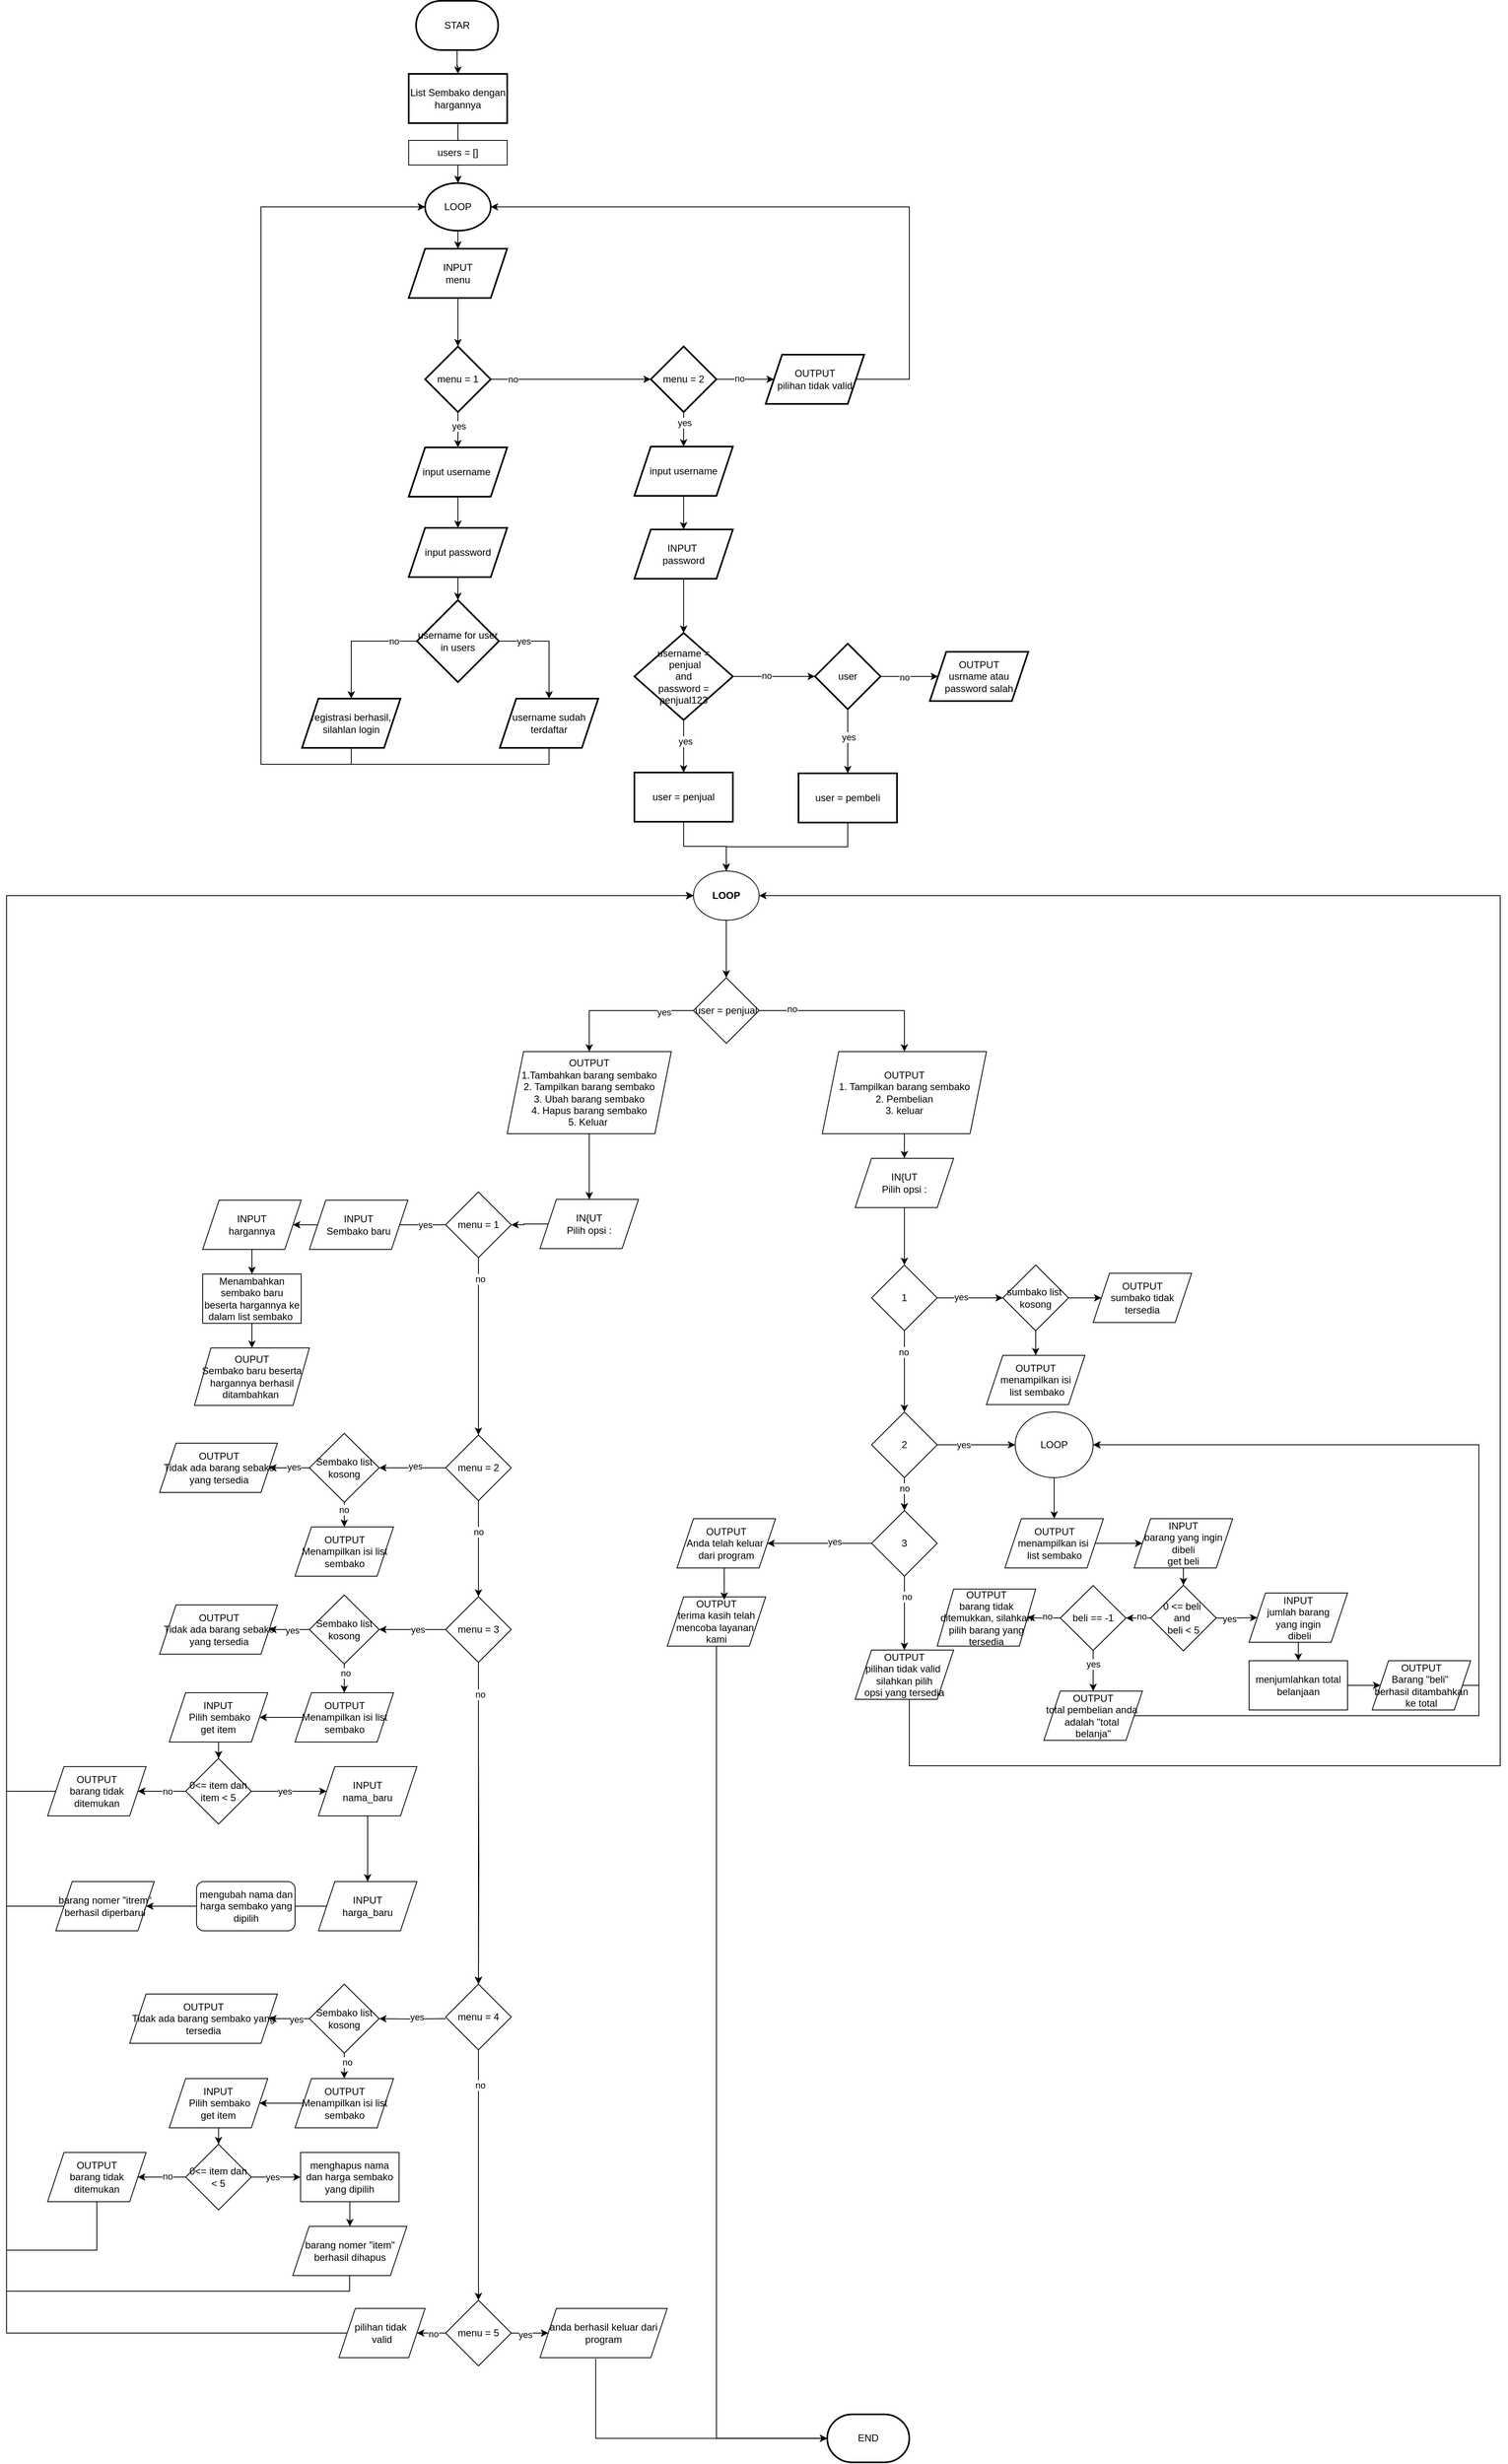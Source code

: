 <mxfile version="24.7.17">
  <diagram id="C5RBs43oDa-KdzZeNtuy" name="Page-1">
    <mxGraphModel dx="4200" dy="1871" grid="1" gridSize="10" guides="1" tooltips="1" connect="1" arrows="1" fold="1" page="1" pageScale="1" pageWidth="1200" pageHeight="1600" math="0" shadow="0">
      <root>
        <mxCell id="WIyWlLk6GJQsqaUBKTNV-0" />
        <mxCell id="WIyWlLk6GJQsqaUBKTNV-1" parent="WIyWlLk6GJQsqaUBKTNV-0" />
        <mxCell id="Skrc7gYkLuCT7zbZgpwp-6" value="" style="edgeStyle=orthogonalEdgeStyle;rounded=0;orthogonalLoop=1;jettySize=auto;html=1;" edge="1" parent="WIyWlLk6GJQsqaUBKTNV-1" source="Skrc7gYkLuCT7zbZgpwp-0" target="Skrc7gYkLuCT7zbZgpwp-5">
          <mxGeometry relative="1" as="geometry" />
        </mxCell>
        <mxCell id="Skrc7gYkLuCT7zbZgpwp-0" value="STAR" style="strokeWidth=2;html=1;shape=mxgraph.flowchart.terminator;whiteSpace=wrap;" vertex="1" parent="WIyWlLk6GJQsqaUBKTNV-1">
          <mxGeometry x="79" y="20" width="100" height="60" as="geometry" />
        </mxCell>
        <mxCell id="Skrc7gYkLuCT7zbZgpwp-76" style="edgeStyle=orthogonalEdgeStyle;rounded=0;orthogonalLoop=1;jettySize=auto;html=1;exitX=0.5;exitY=1;exitDx=0;exitDy=0;" edge="1" parent="WIyWlLk6GJQsqaUBKTNV-1" source="Skrc7gYkLuCT7zbZgpwp-5" target="Skrc7gYkLuCT7zbZgpwp-68">
          <mxGeometry relative="1" as="geometry" />
        </mxCell>
        <mxCell id="Skrc7gYkLuCT7zbZgpwp-5" value="List Sembako dengan hargannya" style="whiteSpace=wrap;html=1;strokeWidth=2;" vertex="1" parent="WIyWlLk6GJQsqaUBKTNV-1">
          <mxGeometry x="70" y="109" width="120" height="60" as="geometry" />
        </mxCell>
        <mxCell id="Skrc7gYkLuCT7zbZgpwp-12" value="" style="edgeStyle=orthogonalEdgeStyle;rounded=0;orthogonalLoop=1;jettySize=auto;html=1;" edge="1" parent="WIyWlLk6GJQsqaUBKTNV-1" source="Skrc7gYkLuCT7zbZgpwp-7" target="Skrc7gYkLuCT7zbZgpwp-11">
          <mxGeometry relative="1" as="geometry" />
        </mxCell>
        <mxCell id="Skrc7gYkLuCT7zbZgpwp-7" value="INPUT&lt;div&gt;menu&lt;/div&gt;" style="shape=parallelogram;perimeter=parallelogramPerimeter;whiteSpace=wrap;html=1;fixedSize=1;strokeWidth=2;" vertex="1" parent="WIyWlLk6GJQsqaUBKTNV-1">
          <mxGeometry x="70" y="322" width="120" height="60" as="geometry" />
        </mxCell>
        <mxCell id="Skrc7gYkLuCT7zbZgpwp-51" style="edgeStyle=orthogonalEdgeStyle;rounded=0;orthogonalLoop=1;jettySize=auto;html=1;exitX=1;exitY=0.5;exitDx=0;exitDy=0;" edge="1" parent="WIyWlLk6GJQsqaUBKTNV-1" source="Skrc7gYkLuCT7zbZgpwp-11" target="Skrc7gYkLuCT7zbZgpwp-17">
          <mxGeometry relative="1" as="geometry">
            <Array as="points">
              <mxPoint x="390" y="481" />
              <mxPoint x="390" y="481" />
            </Array>
          </mxGeometry>
        </mxCell>
        <mxCell id="Skrc7gYkLuCT7zbZgpwp-264" value="no" style="edgeLabel;html=1;align=center;verticalAlign=middle;resizable=0;points=[];" vertex="1" connectable="0" parent="Skrc7gYkLuCT7zbZgpwp-51">
          <mxGeometry x="-0.73" relative="1" as="geometry">
            <mxPoint as="offset" />
          </mxGeometry>
        </mxCell>
        <mxCell id="Skrc7gYkLuCT7zbZgpwp-265" style="edgeStyle=orthogonalEdgeStyle;rounded=0;orthogonalLoop=1;jettySize=auto;html=1;exitX=0.5;exitY=1;exitDx=0;exitDy=0;" edge="1" parent="WIyWlLk6GJQsqaUBKTNV-1" source="Skrc7gYkLuCT7zbZgpwp-11" target="Skrc7gYkLuCT7zbZgpwp-13">
          <mxGeometry relative="1" as="geometry" />
        </mxCell>
        <mxCell id="Skrc7gYkLuCT7zbZgpwp-266" value="yes" style="edgeLabel;html=1;align=center;verticalAlign=middle;resizable=0;points=[];" vertex="1" connectable="0" parent="Skrc7gYkLuCT7zbZgpwp-265">
          <mxGeometry x="-0.217" y="1" relative="1" as="geometry">
            <mxPoint as="offset" />
          </mxGeometry>
        </mxCell>
        <mxCell id="Skrc7gYkLuCT7zbZgpwp-11" value="menu = 1" style="rhombus;whiteSpace=wrap;html=1;strokeWidth=2;" vertex="1" parent="WIyWlLk6GJQsqaUBKTNV-1">
          <mxGeometry x="90" y="441" width="80" height="80" as="geometry" />
        </mxCell>
        <mxCell id="Skrc7gYkLuCT7zbZgpwp-16" value="" style="edgeStyle=orthogonalEdgeStyle;rounded=0;orthogonalLoop=1;jettySize=auto;html=1;" edge="1" parent="WIyWlLk6GJQsqaUBKTNV-1" source="Skrc7gYkLuCT7zbZgpwp-13" target="Skrc7gYkLuCT7zbZgpwp-15">
          <mxGeometry relative="1" as="geometry" />
        </mxCell>
        <mxCell id="Skrc7gYkLuCT7zbZgpwp-13" value="input username&amp;nbsp;" style="shape=parallelogram;perimeter=parallelogramPerimeter;whiteSpace=wrap;html=1;fixedSize=1;strokeWidth=2;" vertex="1" parent="WIyWlLk6GJQsqaUBKTNV-1">
          <mxGeometry x="70" y="564" width="120" height="60" as="geometry" />
        </mxCell>
        <mxCell id="Skrc7gYkLuCT7zbZgpwp-30" value="" style="edgeStyle=orthogonalEdgeStyle;rounded=0;orthogonalLoop=1;jettySize=auto;html=1;" edge="1" parent="WIyWlLk6GJQsqaUBKTNV-1" source="Skrc7gYkLuCT7zbZgpwp-15" target="Skrc7gYkLuCT7zbZgpwp-29">
          <mxGeometry relative="1" as="geometry" />
        </mxCell>
        <mxCell id="Skrc7gYkLuCT7zbZgpwp-15" value="input password" style="shape=parallelogram;perimeter=parallelogramPerimeter;whiteSpace=wrap;html=1;fixedSize=1;strokeWidth=2;" vertex="1" parent="WIyWlLk6GJQsqaUBKTNV-1">
          <mxGeometry x="70" y="662" width="120" height="60" as="geometry" />
        </mxCell>
        <mxCell id="Skrc7gYkLuCT7zbZgpwp-20" value="" style="edgeStyle=orthogonalEdgeStyle;rounded=0;orthogonalLoop=1;jettySize=auto;html=1;" edge="1" parent="WIyWlLk6GJQsqaUBKTNV-1" source="Skrc7gYkLuCT7zbZgpwp-17" target="Skrc7gYkLuCT7zbZgpwp-19">
          <mxGeometry relative="1" as="geometry" />
        </mxCell>
        <mxCell id="Skrc7gYkLuCT7zbZgpwp-267" value="yes" style="edgeLabel;html=1;align=center;verticalAlign=middle;resizable=0;points=[];" vertex="1" connectable="0" parent="Skrc7gYkLuCT7zbZgpwp-20">
          <mxGeometry x="-0.397" y="1" relative="1" as="geometry">
            <mxPoint as="offset" />
          </mxGeometry>
        </mxCell>
        <mxCell id="Skrc7gYkLuCT7zbZgpwp-66" value="" style="edgeStyle=orthogonalEdgeStyle;rounded=0;orthogonalLoop=1;jettySize=auto;html=1;" edge="1" parent="WIyWlLk6GJQsqaUBKTNV-1" source="Skrc7gYkLuCT7zbZgpwp-17" target="Skrc7gYkLuCT7zbZgpwp-65">
          <mxGeometry relative="1" as="geometry" />
        </mxCell>
        <mxCell id="Skrc7gYkLuCT7zbZgpwp-268" value="no" style="edgeLabel;html=1;align=center;verticalAlign=middle;resizable=0;points=[];" vertex="1" connectable="0" parent="Skrc7gYkLuCT7zbZgpwp-66">
          <mxGeometry x="-0.2" y="1" relative="1" as="geometry">
            <mxPoint as="offset" />
          </mxGeometry>
        </mxCell>
        <mxCell id="Skrc7gYkLuCT7zbZgpwp-17" value="menu = 2" style="rhombus;whiteSpace=wrap;html=1;strokeWidth=2;" vertex="1" parent="WIyWlLk6GJQsqaUBKTNV-1">
          <mxGeometry x="365" y="441" width="80" height="80" as="geometry" />
        </mxCell>
        <mxCell id="Skrc7gYkLuCT7zbZgpwp-22" value="" style="edgeStyle=orthogonalEdgeStyle;rounded=0;orthogonalLoop=1;jettySize=auto;html=1;" edge="1" parent="WIyWlLk6GJQsqaUBKTNV-1" source="Skrc7gYkLuCT7zbZgpwp-19" target="Skrc7gYkLuCT7zbZgpwp-21">
          <mxGeometry relative="1" as="geometry" />
        </mxCell>
        <mxCell id="Skrc7gYkLuCT7zbZgpwp-19" value="input username" style="shape=parallelogram;perimeter=parallelogramPerimeter;whiteSpace=wrap;html=1;fixedSize=1;strokeWidth=2;" vertex="1" parent="WIyWlLk6GJQsqaUBKTNV-1">
          <mxGeometry x="345" y="563" width="120" height="60" as="geometry" />
        </mxCell>
        <mxCell id="Skrc7gYkLuCT7zbZgpwp-56" value="" style="edgeStyle=orthogonalEdgeStyle;rounded=0;orthogonalLoop=1;jettySize=auto;html=1;" edge="1" parent="WIyWlLk6GJQsqaUBKTNV-1" source="Skrc7gYkLuCT7zbZgpwp-21" target="Skrc7gYkLuCT7zbZgpwp-55">
          <mxGeometry relative="1" as="geometry" />
        </mxCell>
        <mxCell id="Skrc7gYkLuCT7zbZgpwp-21" value="INPUT&amp;nbsp;&lt;div&gt;password&lt;/div&gt;" style="shape=parallelogram;perimeter=parallelogramPerimeter;whiteSpace=wrap;html=1;fixedSize=1;strokeWidth=2;" vertex="1" parent="WIyWlLk6GJQsqaUBKTNV-1">
          <mxGeometry x="345" y="664" width="120" height="60" as="geometry" />
        </mxCell>
        <mxCell id="Skrc7gYkLuCT7zbZgpwp-32" value="" style="edgeStyle=orthogonalEdgeStyle;rounded=0;orthogonalLoop=1;jettySize=auto;html=1;" edge="1" parent="WIyWlLk6GJQsqaUBKTNV-1" source="Skrc7gYkLuCT7zbZgpwp-29" target="Skrc7gYkLuCT7zbZgpwp-31">
          <mxGeometry relative="1" as="geometry">
            <Array as="points">
              <mxPoint y="800" />
            </Array>
          </mxGeometry>
        </mxCell>
        <mxCell id="Skrc7gYkLuCT7zbZgpwp-273" value="no" style="edgeLabel;html=1;align=center;verticalAlign=middle;resizable=0;points=[];" vertex="1" connectable="0" parent="Skrc7gYkLuCT7zbZgpwp-32">
          <mxGeometry x="-0.318" y="-1" relative="1" as="geometry">
            <mxPoint x="23" y="1" as="offset" />
          </mxGeometry>
        </mxCell>
        <mxCell id="Skrc7gYkLuCT7zbZgpwp-34" value="" style="edgeStyle=orthogonalEdgeStyle;rounded=0;orthogonalLoop=1;jettySize=auto;html=1;" edge="1" parent="WIyWlLk6GJQsqaUBKTNV-1" source="Skrc7gYkLuCT7zbZgpwp-29" target="Skrc7gYkLuCT7zbZgpwp-33">
          <mxGeometry relative="1" as="geometry" />
        </mxCell>
        <mxCell id="Skrc7gYkLuCT7zbZgpwp-272" value="yes" style="edgeLabel;html=1;align=center;verticalAlign=middle;resizable=0;points=[];" vertex="1" connectable="0" parent="Skrc7gYkLuCT7zbZgpwp-34">
          <mxGeometry x="-0.356" y="1" relative="1" as="geometry">
            <mxPoint x="-12" y="1" as="offset" />
          </mxGeometry>
        </mxCell>
        <mxCell id="Skrc7gYkLuCT7zbZgpwp-29" value="username for user in users" style="rhombus;whiteSpace=wrap;html=1;strokeWidth=2;" vertex="1" parent="WIyWlLk6GJQsqaUBKTNV-1">
          <mxGeometry x="80" y="750" width="100" height="100" as="geometry" />
        </mxCell>
        <mxCell id="Skrc7gYkLuCT7zbZgpwp-71" style="edgeStyle=orthogonalEdgeStyle;rounded=0;orthogonalLoop=1;jettySize=auto;html=1;exitX=0.5;exitY=1;exitDx=0;exitDy=0;" edge="1" parent="WIyWlLk6GJQsqaUBKTNV-1" source="Skrc7gYkLuCT7zbZgpwp-31" target="Skrc7gYkLuCT7zbZgpwp-68">
          <mxGeometry relative="1" as="geometry">
            <Array as="points">
              <mxPoint x="3" y="888" />
              <mxPoint y="888" />
              <mxPoint y="950" />
              <mxPoint x="-110" y="950" />
              <mxPoint x="-110" y="271" />
            </Array>
          </mxGeometry>
        </mxCell>
        <mxCell id="Skrc7gYkLuCT7zbZgpwp-31" value="registrasi berhasil, silahlan login" style="shape=parallelogram;perimeter=parallelogramPerimeter;whiteSpace=wrap;html=1;fixedSize=1;strokeWidth=2;" vertex="1" parent="WIyWlLk6GJQsqaUBKTNV-1">
          <mxGeometry x="-60" y="870" width="120" height="60" as="geometry" />
        </mxCell>
        <mxCell id="Skrc7gYkLuCT7zbZgpwp-70" style="edgeStyle=orthogonalEdgeStyle;rounded=0;orthogonalLoop=1;jettySize=auto;html=1;exitX=0.5;exitY=1;exitDx=0;exitDy=0;" edge="1" parent="WIyWlLk6GJQsqaUBKTNV-1" source="Skrc7gYkLuCT7zbZgpwp-33" target="Skrc7gYkLuCT7zbZgpwp-68">
          <mxGeometry relative="1" as="geometry">
            <Array as="points">
              <mxPoint x="241" y="950" />
              <mxPoint x="-110" y="950" />
              <mxPoint x="-110" y="271" />
            </Array>
          </mxGeometry>
        </mxCell>
        <mxCell id="Skrc7gYkLuCT7zbZgpwp-33" value="username sudah terdaftar" style="shape=parallelogram;perimeter=parallelogramPerimeter;whiteSpace=wrap;html=1;fixedSize=1;strokeWidth=2;" vertex="1" parent="WIyWlLk6GJQsqaUBKTNV-1">
          <mxGeometry x="181" y="870" width="120" height="60" as="geometry" />
        </mxCell>
        <mxCell id="Skrc7gYkLuCT7zbZgpwp-58" value="" style="edgeStyle=orthogonalEdgeStyle;rounded=0;orthogonalLoop=1;jettySize=auto;html=1;" edge="1" parent="WIyWlLk6GJQsqaUBKTNV-1" source="Skrc7gYkLuCT7zbZgpwp-55" target="Skrc7gYkLuCT7zbZgpwp-57">
          <mxGeometry relative="1" as="geometry" />
        </mxCell>
        <mxCell id="Skrc7gYkLuCT7zbZgpwp-275" value="no" style="edgeLabel;html=1;align=center;verticalAlign=middle;resizable=0;points=[];" vertex="1" connectable="0" parent="Skrc7gYkLuCT7zbZgpwp-58">
          <mxGeometry x="-0.182" y="1" relative="1" as="geometry">
            <mxPoint as="offset" />
          </mxGeometry>
        </mxCell>
        <mxCell id="Skrc7gYkLuCT7zbZgpwp-60" value="" style="edgeStyle=orthogonalEdgeStyle;rounded=0;orthogonalLoop=1;jettySize=auto;html=1;" edge="1" parent="WIyWlLk6GJQsqaUBKTNV-1" source="Skrc7gYkLuCT7zbZgpwp-55" target="Skrc7gYkLuCT7zbZgpwp-59">
          <mxGeometry relative="1" as="geometry" />
        </mxCell>
        <mxCell id="Skrc7gYkLuCT7zbZgpwp-274" value="yes" style="edgeLabel;html=1;align=center;verticalAlign=middle;resizable=0;points=[];" vertex="1" connectable="0" parent="Skrc7gYkLuCT7zbZgpwp-60">
          <mxGeometry x="-0.19" y="2" relative="1" as="geometry">
            <mxPoint as="offset" />
          </mxGeometry>
        </mxCell>
        <mxCell id="Skrc7gYkLuCT7zbZgpwp-55" value="username =&lt;div&gt;&amp;nbsp;penjual&lt;div&gt;and&lt;div&gt;password = penjual123&lt;/div&gt;&lt;/div&gt;&lt;/div&gt;" style="rhombus;whiteSpace=wrap;html=1;strokeWidth=2;" vertex="1" parent="WIyWlLk6GJQsqaUBKTNV-1">
          <mxGeometry x="345" y="790" width="120" height="106" as="geometry" />
        </mxCell>
        <mxCell id="Skrc7gYkLuCT7zbZgpwp-62" value="" style="edgeStyle=orthogonalEdgeStyle;rounded=0;orthogonalLoop=1;jettySize=auto;html=1;" edge="1" parent="WIyWlLk6GJQsqaUBKTNV-1" source="Skrc7gYkLuCT7zbZgpwp-57" target="Skrc7gYkLuCT7zbZgpwp-61">
          <mxGeometry relative="1" as="geometry" />
        </mxCell>
        <mxCell id="Skrc7gYkLuCT7zbZgpwp-277" value="no" style="edgeLabel;html=1;align=center;verticalAlign=middle;resizable=0;points=[];" vertex="1" connectable="0" parent="Skrc7gYkLuCT7zbZgpwp-62">
          <mxGeometry x="-0.169" y="-1" relative="1" as="geometry">
            <mxPoint as="offset" />
          </mxGeometry>
        </mxCell>
        <mxCell id="Skrc7gYkLuCT7zbZgpwp-64" value="" style="edgeStyle=orthogonalEdgeStyle;rounded=0;orthogonalLoop=1;jettySize=auto;html=1;" edge="1" parent="WIyWlLk6GJQsqaUBKTNV-1" source="Skrc7gYkLuCT7zbZgpwp-57" target="Skrc7gYkLuCT7zbZgpwp-63">
          <mxGeometry relative="1" as="geometry" />
        </mxCell>
        <mxCell id="Skrc7gYkLuCT7zbZgpwp-276" value="yes" style="edgeLabel;html=1;align=center;verticalAlign=middle;resizable=0;points=[];" vertex="1" connectable="0" parent="Skrc7gYkLuCT7zbZgpwp-64">
          <mxGeometry x="-0.133" y="1" relative="1" as="geometry">
            <mxPoint as="offset" />
          </mxGeometry>
        </mxCell>
        <mxCell id="Skrc7gYkLuCT7zbZgpwp-57" value="user" style="rhombus;whiteSpace=wrap;html=1;strokeWidth=2;" vertex="1" parent="WIyWlLk6GJQsqaUBKTNV-1">
          <mxGeometry x="565" y="803" width="80" height="80" as="geometry" />
        </mxCell>
        <mxCell id="Skrc7gYkLuCT7zbZgpwp-84" value="" style="edgeStyle=orthogonalEdgeStyle;rounded=0;orthogonalLoop=1;jettySize=auto;html=1;" edge="1" parent="WIyWlLk6GJQsqaUBKTNV-1" source="Skrc7gYkLuCT7zbZgpwp-59" target="Skrc7gYkLuCT7zbZgpwp-75">
          <mxGeometry relative="1" as="geometry" />
        </mxCell>
        <mxCell id="Skrc7gYkLuCT7zbZgpwp-59" value="user = penjual" style="whiteSpace=wrap;html=1;strokeWidth=2;" vertex="1" parent="WIyWlLk6GJQsqaUBKTNV-1">
          <mxGeometry x="345" y="960" width="120" height="60" as="geometry" />
        </mxCell>
        <mxCell id="Skrc7gYkLuCT7zbZgpwp-61" value="&lt;div&gt;OUTPUT&lt;/div&gt;usrname atau password salah" style="shape=parallelogram;perimeter=parallelogramPerimeter;whiteSpace=wrap;html=1;fixedSize=1;strokeWidth=2;" vertex="1" parent="WIyWlLk6GJQsqaUBKTNV-1">
          <mxGeometry x="705" y="813" width="120" height="60" as="geometry" />
        </mxCell>
        <mxCell id="Skrc7gYkLuCT7zbZgpwp-83" style="edgeStyle=orthogonalEdgeStyle;rounded=0;orthogonalLoop=1;jettySize=auto;html=1;exitX=0.5;exitY=1;exitDx=0;exitDy=0;" edge="1" parent="WIyWlLk6GJQsqaUBKTNV-1" source="Skrc7gYkLuCT7zbZgpwp-63" target="Skrc7gYkLuCT7zbZgpwp-75">
          <mxGeometry relative="1" as="geometry" />
        </mxCell>
        <mxCell id="Skrc7gYkLuCT7zbZgpwp-63" value="user = pembeli" style="whiteSpace=wrap;html=1;strokeWidth=2;" vertex="1" parent="WIyWlLk6GJQsqaUBKTNV-1">
          <mxGeometry x="545" y="961" width="120" height="60" as="geometry" />
        </mxCell>
        <mxCell id="Skrc7gYkLuCT7zbZgpwp-69" style="edgeStyle=orthogonalEdgeStyle;rounded=0;orthogonalLoop=1;jettySize=auto;html=1;exitX=1;exitY=0.5;exitDx=0;exitDy=0;entryX=1;entryY=0.5;entryDx=0;entryDy=0;" edge="1" parent="WIyWlLk6GJQsqaUBKTNV-1" source="Skrc7gYkLuCT7zbZgpwp-65" target="Skrc7gYkLuCT7zbZgpwp-68">
          <mxGeometry relative="1" as="geometry">
            <Array as="points">
              <mxPoint x="680" y="481" />
              <mxPoint x="680" y="271" />
            </Array>
          </mxGeometry>
        </mxCell>
        <mxCell id="Skrc7gYkLuCT7zbZgpwp-65" value="OUTPUT&lt;div&gt;pilihan tidak valid&lt;/div&gt;" style="shape=parallelogram;perimeter=parallelogramPerimeter;whiteSpace=wrap;html=1;fixedSize=1;strokeWidth=2;" vertex="1" parent="WIyWlLk6GJQsqaUBKTNV-1">
          <mxGeometry x="505" y="451" width="120" height="60" as="geometry" />
        </mxCell>
        <mxCell id="Skrc7gYkLuCT7zbZgpwp-77" style="edgeStyle=orthogonalEdgeStyle;rounded=0;orthogonalLoop=1;jettySize=auto;html=1;exitX=0.5;exitY=1;exitDx=0;exitDy=0;entryX=0.5;entryY=0;entryDx=0;entryDy=0;" edge="1" parent="WIyWlLk6GJQsqaUBKTNV-1" source="Skrc7gYkLuCT7zbZgpwp-68" target="Skrc7gYkLuCT7zbZgpwp-7">
          <mxGeometry relative="1" as="geometry" />
        </mxCell>
        <mxCell id="Skrc7gYkLuCT7zbZgpwp-68" value="LOOP" style="ellipse;whiteSpace=wrap;html=1;strokeWidth=2;" vertex="1" parent="WIyWlLk6GJQsqaUBKTNV-1">
          <mxGeometry x="90" y="242" width="80" height="58" as="geometry" />
        </mxCell>
        <mxCell id="Skrc7gYkLuCT7zbZgpwp-80" value="" style="edgeStyle=orthogonalEdgeStyle;rounded=0;orthogonalLoop=1;jettySize=auto;html=1;" edge="1" parent="WIyWlLk6GJQsqaUBKTNV-1" source="Skrc7gYkLuCT7zbZgpwp-75" target="Skrc7gYkLuCT7zbZgpwp-79">
          <mxGeometry relative="1" as="geometry" />
        </mxCell>
        <mxCell id="Skrc7gYkLuCT7zbZgpwp-75" value="&lt;b&gt;LOOP&lt;/b&gt;" style="ellipse;whiteSpace=wrap;html=1;" vertex="1" parent="WIyWlLk6GJQsqaUBKTNV-1">
          <mxGeometry x="417" y="1080" width="80" height="60" as="geometry" />
        </mxCell>
        <mxCell id="Skrc7gYkLuCT7zbZgpwp-82" value="" style="edgeStyle=orthogonalEdgeStyle;rounded=0;orthogonalLoop=1;jettySize=auto;html=1;" edge="1" parent="WIyWlLk6GJQsqaUBKTNV-1" source="Skrc7gYkLuCT7zbZgpwp-79" target="Skrc7gYkLuCT7zbZgpwp-88">
          <mxGeometry relative="1" as="geometry">
            <mxPoint x="577" y="1250" as="targetPoint" />
          </mxGeometry>
        </mxCell>
        <mxCell id="Skrc7gYkLuCT7zbZgpwp-279" value="no" style="edgeLabel;html=1;align=center;verticalAlign=middle;resizable=0;points=[];" vertex="1" connectable="0" parent="Skrc7gYkLuCT7zbZgpwp-82">
          <mxGeometry x="-0.653" y="2" relative="1" as="geometry">
            <mxPoint as="offset" />
          </mxGeometry>
        </mxCell>
        <mxCell id="Skrc7gYkLuCT7zbZgpwp-114" style="edgeStyle=orthogonalEdgeStyle;rounded=0;orthogonalLoop=1;jettySize=auto;html=1;exitX=0;exitY=0.5;exitDx=0;exitDy=0;" edge="1" parent="WIyWlLk6GJQsqaUBKTNV-1" source="Skrc7gYkLuCT7zbZgpwp-79" target="Skrc7gYkLuCT7zbZgpwp-85">
          <mxGeometry relative="1" as="geometry" />
        </mxCell>
        <mxCell id="Skrc7gYkLuCT7zbZgpwp-278" value="yes" style="edgeLabel;html=1;align=center;verticalAlign=middle;resizable=0;points=[];" vertex="1" connectable="0" parent="Skrc7gYkLuCT7zbZgpwp-114">
          <mxGeometry x="-0.588" y="2" relative="1" as="geometry">
            <mxPoint as="offset" />
          </mxGeometry>
        </mxCell>
        <mxCell id="Skrc7gYkLuCT7zbZgpwp-79" value="user = penjual" style="rhombus;whiteSpace=wrap;html=1;" vertex="1" parent="WIyWlLk6GJQsqaUBKTNV-1">
          <mxGeometry x="417" y="1210" width="80" height="80" as="geometry" />
        </mxCell>
        <mxCell id="Skrc7gYkLuCT7zbZgpwp-90" value="" style="edgeStyle=orthogonalEdgeStyle;rounded=0;orthogonalLoop=1;jettySize=auto;html=1;" edge="1" parent="WIyWlLk6GJQsqaUBKTNV-1" source="Skrc7gYkLuCT7zbZgpwp-85" target="Skrc7gYkLuCT7zbZgpwp-89">
          <mxGeometry relative="1" as="geometry" />
        </mxCell>
        <mxCell id="Skrc7gYkLuCT7zbZgpwp-85" value="OUTPUT&lt;div&gt;1.Tambahkan barang sembako&lt;/div&gt;&lt;div&gt;2. Tampilkan barang sembako&lt;/div&gt;&lt;div&gt;3. Ubah barang sembako&lt;/div&gt;&lt;div&gt;4. Hapus barang sembako&lt;/div&gt;&lt;div&gt;5. Keluar&amp;nbsp;&lt;/div&gt;" style="shape=parallelogram;perimeter=parallelogramPerimeter;whiteSpace=wrap;html=1;fixedSize=1;" vertex="1" parent="WIyWlLk6GJQsqaUBKTNV-1">
          <mxGeometry x="190" y="1300" width="200" height="100" as="geometry" />
        </mxCell>
        <mxCell id="Skrc7gYkLuCT7zbZgpwp-94" value="" style="edgeStyle=orthogonalEdgeStyle;rounded=0;orthogonalLoop=1;jettySize=auto;html=1;" edge="1" parent="WIyWlLk6GJQsqaUBKTNV-1" source="Skrc7gYkLuCT7zbZgpwp-88" target="Skrc7gYkLuCT7zbZgpwp-91">
          <mxGeometry relative="1" as="geometry" />
        </mxCell>
        <mxCell id="Skrc7gYkLuCT7zbZgpwp-88" value="OUTPUT&lt;div&gt;1. Tampilkan barang sembako&lt;/div&gt;&lt;div&gt;2. Pembelian&lt;/div&gt;&lt;div&gt;3. keluar&lt;/div&gt;" style="shape=parallelogram;perimeter=parallelogramPerimeter;whiteSpace=wrap;html=1;fixedSize=1;" vertex="1" parent="WIyWlLk6GJQsqaUBKTNV-1">
          <mxGeometry x="574" y="1300" width="200" height="100" as="geometry" />
        </mxCell>
        <mxCell id="Skrc7gYkLuCT7zbZgpwp-96" value="" style="edgeStyle=orthogonalEdgeStyle;rounded=0;orthogonalLoop=1;jettySize=auto;html=1;" edge="1" parent="WIyWlLk6GJQsqaUBKTNV-1" source="Skrc7gYkLuCT7zbZgpwp-89" target="Skrc7gYkLuCT7zbZgpwp-95">
          <mxGeometry relative="1" as="geometry" />
        </mxCell>
        <mxCell id="Skrc7gYkLuCT7zbZgpwp-89" value="IN{UT&lt;div&gt;Pilih opsi :&lt;/div&gt;" style="shape=parallelogram;perimeter=parallelogramPerimeter;whiteSpace=wrap;html=1;fixedSize=1;" vertex="1" parent="WIyWlLk6GJQsqaUBKTNV-1">
          <mxGeometry x="230" y="1480" width="120" height="60" as="geometry" />
        </mxCell>
        <mxCell id="Skrc7gYkLuCT7zbZgpwp-204" value="" style="edgeStyle=orthogonalEdgeStyle;rounded=0;orthogonalLoop=1;jettySize=auto;html=1;" edge="1" parent="WIyWlLk6GJQsqaUBKTNV-1" source="Skrc7gYkLuCT7zbZgpwp-91" target="Skrc7gYkLuCT7zbZgpwp-203">
          <mxGeometry relative="1" as="geometry" />
        </mxCell>
        <mxCell id="Skrc7gYkLuCT7zbZgpwp-91" value="IN{UT&lt;div&gt;Pilih opsi :&lt;/div&gt;" style="shape=parallelogram;perimeter=parallelogramPerimeter;whiteSpace=wrap;html=1;fixedSize=1;" vertex="1" parent="WIyWlLk6GJQsqaUBKTNV-1">
          <mxGeometry x="614" y="1430" width="120" height="60" as="geometry" />
        </mxCell>
        <mxCell id="Skrc7gYkLuCT7zbZgpwp-98" value="" style="edgeStyle=orthogonalEdgeStyle;rounded=0;orthogonalLoop=1;jettySize=auto;html=1;" edge="1" parent="WIyWlLk6GJQsqaUBKTNV-1" source="Skrc7gYkLuCT7zbZgpwp-95" target="Skrc7gYkLuCT7zbZgpwp-97">
          <mxGeometry relative="1" as="geometry" />
        </mxCell>
        <mxCell id="Skrc7gYkLuCT7zbZgpwp-281" value="no" style="edgeLabel;html=1;align=center;verticalAlign=middle;resizable=0;points=[];" vertex="1" connectable="0" parent="Skrc7gYkLuCT7zbZgpwp-98">
          <mxGeometry x="-0.76" y="2" relative="1" as="geometry">
            <mxPoint as="offset" />
          </mxGeometry>
        </mxCell>
        <mxCell id="Skrc7gYkLuCT7zbZgpwp-117" value="" style="edgeStyle=orthogonalEdgeStyle;rounded=0;orthogonalLoop=1;jettySize=auto;html=1;" edge="1" parent="WIyWlLk6GJQsqaUBKTNV-1" source="Skrc7gYkLuCT7zbZgpwp-95" target="Skrc7gYkLuCT7zbZgpwp-107">
          <mxGeometry relative="1" as="geometry" />
        </mxCell>
        <mxCell id="Skrc7gYkLuCT7zbZgpwp-280" value="yes" style="edgeLabel;html=1;align=center;verticalAlign=middle;resizable=0;points=[];" vertex="1" connectable="0" parent="Skrc7gYkLuCT7zbZgpwp-117">
          <mxGeometry x="-0.73" relative="1" as="geometry">
            <mxPoint as="offset" />
          </mxGeometry>
        </mxCell>
        <mxCell id="Skrc7gYkLuCT7zbZgpwp-95" value="menu = 1" style="rhombus;whiteSpace=wrap;html=1;" vertex="1" parent="WIyWlLk6GJQsqaUBKTNV-1">
          <mxGeometry x="115" y="1471" width="80" height="80" as="geometry" />
        </mxCell>
        <mxCell id="Skrc7gYkLuCT7zbZgpwp-100" value="" style="edgeStyle=orthogonalEdgeStyle;rounded=0;orthogonalLoop=1;jettySize=auto;html=1;" edge="1" parent="WIyWlLk6GJQsqaUBKTNV-1" source="Skrc7gYkLuCT7zbZgpwp-97" target="Skrc7gYkLuCT7zbZgpwp-99">
          <mxGeometry relative="1" as="geometry" />
        </mxCell>
        <mxCell id="Skrc7gYkLuCT7zbZgpwp-283" value="no" style="edgeLabel;html=1;align=center;verticalAlign=middle;resizable=0;points=[];" vertex="1" connectable="0" parent="Skrc7gYkLuCT7zbZgpwp-100">
          <mxGeometry x="-0.347" relative="1" as="geometry">
            <mxPoint as="offset" />
          </mxGeometry>
        </mxCell>
        <mxCell id="Skrc7gYkLuCT7zbZgpwp-120" value="" style="edgeStyle=orthogonalEdgeStyle;rounded=0;orthogonalLoop=1;jettySize=auto;html=1;" edge="1" parent="WIyWlLk6GJQsqaUBKTNV-1" source="Skrc7gYkLuCT7zbZgpwp-97" target="Skrc7gYkLuCT7zbZgpwp-119">
          <mxGeometry relative="1" as="geometry" />
        </mxCell>
        <mxCell id="Skrc7gYkLuCT7zbZgpwp-282" value="yes" style="edgeLabel;html=1;align=center;verticalAlign=middle;resizable=0;points=[];" vertex="1" connectable="0" parent="Skrc7gYkLuCT7zbZgpwp-120">
          <mxGeometry x="-0.086" y="-2" relative="1" as="geometry">
            <mxPoint as="offset" />
          </mxGeometry>
        </mxCell>
        <mxCell id="Skrc7gYkLuCT7zbZgpwp-97" value="menu = 2" style="rhombus;whiteSpace=wrap;html=1;" vertex="1" parent="WIyWlLk6GJQsqaUBKTNV-1">
          <mxGeometry x="115" y="1767" width="80" height="80" as="geometry" />
        </mxCell>
        <mxCell id="Skrc7gYkLuCT7zbZgpwp-102" value="" style="edgeStyle=orthogonalEdgeStyle;rounded=0;orthogonalLoop=1;jettySize=auto;html=1;" edge="1" parent="WIyWlLk6GJQsqaUBKTNV-1" target="Skrc7gYkLuCT7zbZgpwp-101">
          <mxGeometry relative="1" as="geometry">
            <mxPoint x="155" y="2144" as="sourcePoint" />
          </mxGeometry>
        </mxCell>
        <mxCell id="Skrc7gYkLuCT7zbZgpwp-136" value="" style="edgeStyle=orthogonalEdgeStyle;rounded=0;orthogonalLoop=1;jettySize=auto;html=1;" edge="1" parent="WIyWlLk6GJQsqaUBKTNV-1" source="Skrc7gYkLuCT7zbZgpwp-99" target="Skrc7gYkLuCT7zbZgpwp-131">
          <mxGeometry relative="1" as="geometry" />
        </mxCell>
        <mxCell id="Skrc7gYkLuCT7zbZgpwp-284" value="yes" style="edgeLabel;html=1;align=center;verticalAlign=middle;resizable=0;points=[];" vertex="1" connectable="0" parent="Skrc7gYkLuCT7zbZgpwp-136">
          <mxGeometry x="-0.16" relative="1" as="geometry">
            <mxPoint as="offset" />
          </mxGeometry>
        </mxCell>
        <mxCell id="Skrc7gYkLuCT7zbZgpwp-137" style="edgeStyle=orthogonalEdgeStyle;rounded=0;orthogonalLoop=1;jettySize=auto;html=1;exitX=0.5;exitY=1;exitDx=0;exitDy=0;entryX=0.5;entryY=0;entryDx=0;entryDy=0;" edge="1" parent="WIyWlLk6GJQsqaUBKTNV-1" source="Skrc7gYkLuCT7zbZgpwp-99" target="Skrc7gYkLuCT7zbZgpwp-101">
          <mxGeometry relative="1" as="geometry" />
        </mxCell>
        <mxCell id="Skrc7gYkLuCT7zbZgpwp-285" value="no" style="edgeLabel;html=1;align=center;verticalAlign=middle;resizable=0;points=[];" vertex="1" connectable="0" parent="Skrc7gYkLuCT7zbZgpwp-137">
          <mxGeometry x="-0.801" y="2" relative="1" as="geometry">
            <mxPoint as="offset" />
          </mxGeometry>
        </mxCell>
        <mxCell id="Skrc7gYkLuCT7zbZgpwp-99" value="menu = 3" style="rhombus;whiteSpace=wrap;html=1;" vertex="1" parent="WIyWlLk6GJQsqaUBKTNV-1">
          <mxGeometry x="115" y="1964" width="80" height="80" as="geometry" />
        </mxCell>
        <mxCell id="Skrc7gYkLuCT7zbZgpwp-104" value="" style="edgeStyle=orthogonalEdgeStyle;rounded=0;orthogonalLoop=1;jettySize=auto;html=1;" edge="1" parent="WIyWlLk6GJQsqaUBKTNV-1" source="Skrc7gYkLuCT7zbZgpwp-101" target="Skrc7gYkLuCT7zbZgpwp-103">
          <mxGeometry relative="1" as="geometry" />
        </mxCell>
        <mxCell id="Skrc7gYkLuCT7zbZgpwp-287" value="no" style="edgeLabel;html=1;align=center;verticalAlign=middle;resizable=0;points=[];" vertex="1" connectable="0" parent="Skrc7gYkLuCT7zbZgpwp-104">
          <mxGeometry x="-0.72" y="2" relative="1" as="geometry">
            <mxPoint as="offset" />
          </mxGeometry>
        </mxCell>
        <mxCell id="Skrc7gYkLuCT7zbZgpwp-101" value="menu = 4" style="rhombus;whiteSpace=wrap;html=1;" vertex="1" parent="WIyWlLk6GJQsqaUBKTNV-1">
          <mxGeometry x="115" y="2436" width="80" height="80" as="geometry" />
        </mxCell>
        <mxCell id="Skrc7gYkLuCT7zbZgpwp-198" value="" style="edgeStyle=orthogonalEdgeStyle;rounded=0;orthogonalLoop=1;jettySize=auto;html=1;" edge="1" parent="WIyWlLk6GJQsqaUBKTNV-1" source="Skrc7gYkLuCT7zbZgpwp-103" target="Skrc7gYkLuCT7zbZgpwp-197">
          <mxGeometry relative="1" as="geometry" />
        </mxCell>
        <mxCell id="Skrc7gYkLuCT7zbZgpwp-300" value="yes" style="edgeLabel;html=1;align=center;verticalAlign=middle;resizable=0;points=[];" vertex="1" connectable="0" parent="Skrc7gYkLuCT7zbZgpwp-198">
          <mxGeometry x="-0.041" y="-2" relative="1" as="geometry">
            <mxPoint as="offset" />
          </mxGeometry>
        </mxCell>
        <mxCell id="Skrc7gYkLuCT7zbZgpwp-200" value="" style="edgeStyle=orthogonalEdgeStyle;rounded=0;orthogonalLoop=1;jettySize=auto;html=1;" edge="1" parent="WIyWlLk6GJQsqaUBKTNV-1" source="Skrc7gYkLuCT7zbZgpwp-103" target="Skrc7gYkLuCT7zbZgpwp-199">
          <mxGeometry relative="1" as="geometry" />
        </mxCell>
        <mxCell id="Skrc7gYkLuCT7zbZgpwp-301" value="no" style="edgeLabel;html=1;align=center;verticalAlign=middle;resizable=0;points=[];" vertex="1" connectable="0" parent="Skrc7gYkLuCT7zbZgpwp-200">
          <mxGeometry x="0.389" y="1" relative="1" as="geometry">
            <mxPoint as="offset" />
          </mxGeometry>
        </mxCell>
        <mxCell id="Skrc7gYkLuCT7zbZgpwp-103" value="menu = 5" style="rhombus;whiteSpace=wrap;html=1;" vertex="1" parent="WIyWlLk6GJQsqaUBKTNV-1">
          <mxGeometry x="115" y="2821" width="80" height="80" as="geometry" />
        </mxCell>
        <mxCell id="Skrc7gYkLuCT7zbZgpwp-105" value="INPUT&lt;div&gt;Sembako baru&lt;/div&gt;" style="shape=parallelogram;perimeter=parallelogramPerimeter;whiteSpace=wrap;html=1;fixedSize=1;" vertex="1" parent="WIyWlLk6GJQsqaUBKTNV-1">
          <mxGeometry x="-51" y="1481" width="120" height="60" as="geometry" />
        </mxCell>
        <mxCell id="Skrc7gYkLuCT7zbZgpwp-113" value="" style="edgeStyle=orthogonalEdgeStyle;rounded=0;orthogonalLoop=1;jettySize=auto;html=1;" edge="1" parent="WIyWlLk6GJQsqaUBKTNV-1" source="Skrc7gYkLuCT7zbZgpwp-107" target="Skrc7gYkLuCT7zbZgpwp-112">
          <mxGeometry relative="1" as="geometry" />
        </mxCell>
        <mxCell id="Skrc7gYkLuCT7zbZgpwp-107" value="INPUT&lt;div&gt;hargannya&lt;/div&gt;" style="shape=parallelogram;perimeter=parallelogramPerimeter;whiteSpace=wrap;html=1;fixedSize=1;" vertex="1" parent="WIyWlLk6GJQsqaUBKTNV-1">
          <mxGeometry x="-181" y="1481" width="120" height="60" as="geometry" />
        </mxCell>
        <mxCell id="Skrc7gYkLuCT7zbZgpwp-116" value="" style="edgeStyle=orthogonalEdgeStyle;rounded=0;orthogonalLoop=1;jettySize=auto;html=1;" edge="1" parent="WIyWlLk6GJQsqaUBKTNV-1" source="Skrc7gYkLuCT7zbZgpwp-112" target="Skrc7gYkLuCT7zbZgpwp-115">
          <mxGeometry relative="1" as="geometry" />
        </mxCell>
        <mxCell id="Skrc7gYkLuCT7zbZgpwp-112" value="Menambahkan sembako baru beserta hargannya ke dalam list sembako&amp;nbsp;" style="whiteSpace=wrap;html=1;" vertex="1" parent="WIyWlLk6GJQsqaUBKTNV-1">
          <mxGeometry x="-181" y="1571" width="120" height="60" as="geometry" />
        </mxCell>
        <mxCell id="Skrc7gYkLuCT7zbZgpwp-115" value="OUPUT&lt;div&gt;Sembako baru beserta hargannya berhasil ditambahkan&amp;nbsp;&lt;/div&gt;" style="shape=parallelogram;perimeter=parallelogramPerimeter;whiteSpace=wrap;html=1;fixedSize=1;" vertex="1" parent="WIyWlLk6GJQsqaUBKTNV-1">
          <mxGeometry x="-191" y="1661" width="140" height="70" as="geometry" />
        </mxCell>
        <mxCell id="Skrc7gYkLuCT7zbZgpwp-122" value="" style="edgeStyle=orthogonalEdgeStyle;rounded=0;orthogonalLoop=1;jettySize=auto;html=1;" edge="1" parent="WIyWlLk6GJQsqaUBKTNV-1" source="Skrc7gYkLuCT7zbZgpwp-119" target="Skrc7gYkLuCT7zbZgpwp-121">
          <mxGeometry relative="1" as="geometry" />
        </mxCell>
        <mxCell id="Skrc7gYkLuCT7zbZgpwp-288" value="yes" style="edgeLabel;html=1;align=center;verticalAlign=middle;resizable=0;points=[];" vertex="1" connectable="0" parent="Skrc7gYkLuCT7zbZgpwp-122">
          <mxGeometry x="-0.254" y="-1" relative="1" as="geometry">
            <mxPoint as="offset" />
          </mxGeometry>
        </mxCell>
        <mxCell id="Skrc7gYkLuCT7zbZgpwp-128" value="" style="edgeStyle=orthogonalEdgeStyle;rounded=0;orthogonalLoop=1;jettySize=auto;html=1;" edge="1" parent="WIyWlLk6GJQsqaUBKTNV-1" source="Skrc7gYkLuCT7zbZgpwp-119" target="Skrc7gYkLuCT7zbZgpwp-127">
          <mxGeometry relative="1" as="geometry" />
        </mxCell>
        <mxCell id="Skrc7gYkLuCT7zbZgpwp-289" value="no" style="edgeLabel;html=1;align=center;verticalAlign=middle;resizable=0;points=[];" vertex="1" connectable="0" parent="Skrc7gYkLuCT7zbZgpwp-128">
          <mxGeometry x="-0.647" y="-1" relative="1" as="geometry">
            <mxPoint as="offset" />
          </mxGeometry>
        </mxCell>
        <mxCell id="Skrc7gYkLuCT7zbZgpwp-119" value="Sembako list kosong" style="rhombus;whiteSpace=wrap;html=1;" vertex="1" parent="WIyWlLk6GJQsqaUBKTNV-1">
          <mxGeometry x="-51" y="1765" width="85" height="84" as="geometry" />
        </mxCell>
        <mxCell id="Skrc7gYkLuCT7zbZgpwp-121" value="OUTPUT&lt;div&gt;Tidak ada barang sebako yang tersedia&lt;/div&gt;" style="shape=parallelogram;perimeter=parallelogramPerimeter;whiteSpace=wrap;html=1;fixedSize=1;" vertex="1" parent="WIyWlLk6GJQsqaUBKTNV-1">
          <mxGeometry x="-233.5" y="1777" width="143.5" height="60" as="geometry" />
        </mxCell>
        <mxCell id="Skrc7gYkLuCT7zbZgpwp-127" value="OUTPUT&lt;div&gt;Menampilkan isi list sembako&lt;br&gt;&lt;/div&gt;" style="shape=parallelogram;perimeter=parallelogramPerimeter;whiteSpace=wrap;html=1;fixedSize=1;" vertex="1" parent="WIyWlLk6GJQsqaUBKTNV-1">
          <mxGeometry x="-68.5" y="1879" width="120" height="60" as="geometry" />
        </mxCell>
        <mxCell id="Skrc7gYkLuCT7zbZgpwp-129" value="" style="edgeStyle=orthogonalEdgeStyle;rounded=0;orthogonalLoop=1;jettySize=auto;html=1;" edge="1" parent="WIyWlLk6GJQsqaUBKTNV-1" source="Skrc7gYkLuCT7zbZgpwp-131" target="Skrc7gYkLuCT7zbZgpwp-132">
          <mxGeometry relative="1" as="geometry" />
        </mxCell>
        <mxCell id="Skrc7gYkLuCT7zbZgpwp-291" value="yes" style="edgeLabel;html=1;align=center;verticalAlign=middle;resizable=0;points=[];" vertex="1" connectable="0" parent="Skrc7gYkLuCT7zbZgpwp-129">
          <mxGeometry x="-0.09" y="1" relative="1" as="geometry">
            <mxPoint as="offset" />
          </mxGeometry>
        </mxCell>
        <mxCell id="Skrc7gYkLuCT7zbZgpwp-130" value="" style="edgeStyle=orthogonalEdgeStyle;rounded=0;orthogonalLoop=1;jettySize=auto;html=1;" edge="1" parent="WIyWlLk6GJQsqaUBKTNV-1" source="Skrc7gYkLuCT7zbZgpwp-131" target="Skrc7gYkLuCT7zbZgpwp-133">
          <mxGeometry relative="1" as="geometry" />
        </mxCell>
        <mxCell id="Skrc7gYkLuCT7zbZgpwp-292" value="no" style="edgeLabel;html=1;align=center;verticalAlign=middle;resizable=0;points=[];" vertex="1" connectable="0" parent="Skrc7gYkLuCT7zbZgpwp-130">
          <mxGeometry x="-0.501" y="1" relative="1" as="geometry">
            <mxPoint as="offset" />
          </mxGeometry>
        </mxCell>
        <mxCell id="Skrc7gYkLuCT7zbZgpwp-131" value="Sembako list kosong" style="rhombus;whiteSpace=wrap;html=1;" vertex="1" parent="WIyWlLk6GJQsqaUBKTNV-1">
          <mxGeometry x="-51" y="1962" width="85" height="84" as="geometry" />
        </mxCell>
        <mxCell id="Skrc7gYkLuCT7zbZgpwp-132" value="OUTPUT&lt;div&gt;Tidak ada barang sebako yang tersedia&lt;/div&gt;" style="shape=parallelogram;perimeter=parallelogramPerimeter;whiteSpace=wrap;html=1;fixedSize=1;" vertex="1" parent="WIyWlLk6GJQsqaUBKTNV-1">
          <mxGeometry x="-233.5" y="1974" width="143.5" height="60" as="geometry" />
        </mxCell>
        <mxCell id="Skrc7gYkLuCT7zbZgpwp-139" value="" style="edgeStyle=orthogonalEdgeStyle;rounded=0;orthogonalLoop=1;jettySize=auto;html=1;" edge="1" parent="WIyWlLk6GJQsqaUBKTNV-1" source="Skrc7gYkLuCT7zbZgpwp-133" target="Skrc7gYkLuCT7zbZgpwp-138">
          <mxGeometry relative="1" as="geometry" />
        </mxCell>
        <mxCell id="Skrc7gYkLuCT7zbZgpwp-133" value="OUTPUT&lt;div&gt;Menampilkan isi list sembako&lt;br&gt;&lt;/div&gt;" style="shape=parallelogram;perimeter=parallelogramPerimeter;whiteSpace=wrap;html=1;fixedSize=1;" vertex="1" parent="WIyWlLk6GJQsqaUBKTNV-1">
          <mxGeometry x="-68.5" y="2081" width="120" height="60" as="geometry" />
        </mxCell>
        <mxCell id="Skrc7gYkLuCT7zbZgpwp-147" value="" style="edgeStyle=orthogonalEdgeStyle;rounded=0;orthogonalLoop=1;jettySize=auto;html=1;" edge="1" parent="WIyWlLk6GJQsqaUBKTNV-1" source="Skrc7gYkLuCT7zbZgpwp-138" target="Skrc7gYkLuCT7zbZgpwp-146">
          <mxGeometry relative="1" as="geometry" />
        </mxCell>
        <mxCell id="Skrc7gYkLuCT7zbZgpwp-138" value="INPUT&lt;div&gt;&amp;nbsp;Pilih sembako&lt;/div&gt;&lt;div&gt;get item&lt;/div&gt;" style="shape=parallelogram;perimeter=parallelogramPerimeter;whiteSpace=wrap;html=1;fixedSize=1;" vertex="1" parent="WIyWlLk6GJQsqaUBKTNV-1">
          <mxGeometry x="-221.75" y="2081" width="120" height="60" as="geometry" />
        </mxCell>
        <mxCell id="Skrc7gYkLuCT7zbZgpwp-145" value="" style="edgeStyle=orthogonalEdgeStyle;rounded=0;orthogonalLoop=1;jettySize=auto;html=1;" edge="1" parent="WIyWlLk6GJQsqaUBKTNV-1" source="Skrc7gYkLuCT7zbZgpwp-142" target="Skrc7gYkLuCT7zbZgpwp-144">
          <mxGeometry relative="1" as="geometry" />
        </mxCell>
        <mxCell id="Skrc7gYkLuCT7zbZgpwp-142" value="INPUT&lt;div&gt;harga_baru&lt;/div&gt;" style="shape=parallelogram;perimeter=parallelogramPerimeter;whiteSpace=wrap;html=1;fixedSize=1;" vertex="1" parent="WIyWlLk6GJQsqaUBKTNV-1">
          <mxGeometry x="-40" y="2311" width="120" height="60" as="geometry" />
        </mxCell>
        <mxCell id="Skrc7gYkLuCT7zbZgpwp-155" style="edgeStyle=orthogonalEdgeStyle;rounded=0;orthogonalLoop=1;jettySize=auto;html=1;exitX=0;exitY=0.5;exitDx=0;exitDy=0;" edge="1" parent="WIyWlLk6GJQsqaUBKTNV-1" source="Skrc7gYkLuCT7zbZgpwp-144" target="Skrc7gYkLuCT7zbZgpwp-75">
          <mxGeometry relative="1" as="geometry">
            <Array as="points">
              <mxPoint x="-420" y="2341" />
              <mxPoint x="-420" y="1110" />
            </Array>
          </mxGeometry>
        </mxCell>
        <mxCell id="Skrc7gYkLuCT7zbZgpwp-144" value="barang nomer &quot;itrem&quot; berhasil diperbarui" style="shape=parallelogram;perimeter=parallelogramPerimeter;whiteSpace=wrap;html=1;fixedSize=1;" vertex="1" parent="WIyWlLk6GJQsqaUBKTNV-1">
          <mxGeometry x="-360" y="2311" width="120" height="60" as="geometry" />
        </mxCell>
        <mxCell id="Skrc7gYkLuCT7zbZgpwp-150" value="" style="edgeStyle=orthogonalEdgeStyle;rounded=0;orthogonalLoop=1;jettySize=auto;html=1;" edge="1" parent="WIyWlLk6GJQsqaUBKTNV-1" source="Skrc7gYkLuCT7zbZgpwp-146" target="Skrc7gYkLuCT7zbZgpwp-149">
          <mxGeometry relative="1" as="geometry" />
        </mxCell>
        <mxCell id="Skrc7gYkLuCT7zbZgpwp-293" value="yes" style="edgeLabel;html=1;align=center;verticalAlign=middle;resizable=0;points=[];" vertex="1" connectable="0" parent="Skrc7gYkLuCT7zbZgpwp-150">
          <mxGeometry x="-0.114" relative="1" as="geometry">
            <mxPoint as="offset" />
          </mxGeometry>
        </mxCell>
        <mxCell id="Skrc7gYkLuCT7zbZgpwp-152" value="" style="edgeStyle=orthogonalEdgeStyle;rounded=0;orthogonalLoop=1;jettySize=auto;html=1;" edge="1" parent="WIyWlLk6GJQsqaUBKTNV-1" source="Skrc7gYkLuCT7zbZgpwp-146" target="Skrc7gYkLuCT7zbZgpwp-151">
          <mxGeometry relative="1" as="geometry" />
        </mxCell>
        <mxCell id="Skrc7gYkLuCT7zbZgpwp-294" value="" style="edgeStyle=orthogonalEdgeStyle;rounded=0;orthogonalLoop=1;jettySize=auto;html=1;" edge="1" parent="WIyWlLk6GJQsqaUBKTNV-1" source="Skrc7gYkLuCT7zbZgpwp-146" target="Skrc7gYkLuCT7zbZgpwp-151">
          <mxGeometry relative="1" as="geometry" />
        </mxCell>
        <mxCell id="Skrc7gYkLuCT7zbZgpwp-295" value="no" style="edgeLabel;html=1;align=center;verticalAlign=middle;resizable=0;points=[];" vertex="1" connectable="0" parent="Skrc7gYkLuCT7zbZgpwp-294">
          <mxGeometry x="-0.234" relative="1" as="geometry">
            <mxPoint as="offset" />
          </mxGeometry>
        </mxCell>
        <mxCell id="Skrc7gYkLuCT7zbZgpwp-146" value="0&amp;lt;= item dan item &amp;lt; 5" style="rhombus;whiteSpace=wrap;html=1;" vertex="1" parent="WIyWlLk6GJQsqaUBKTNV-1">
          <mxGeometry x="-201.75" y="2161" width="80" height="80" as="geometry" />
        </mxCell>
        <mxCell id="Skrc7gYkLuCT7zbZgpwp-153" value="" style="edgeStyle=orthogonalEdgeStyle;rounded=0;orthogonalLoop=1;jettySize=auto;html=1;" edge="1" parent="WIyWlLk6GJQsqaUBKTNV-1" source="Skrc7gYkLuCT7zbZgpwp-149" target="Skrc7gYkLuCT7zbZgpwp-142">
          <mxGeometry relative="1" as="geometry" />
        </mxCell>
        <mxCell id="Skrc7gYkLuCT7zbZgpwp-149" value="INPUT&lt;div&gt;nama_baru&lt;/div&gt;" style="shape=parallelogram;perimeter=parallelogramPerimeter;whiteSpace=wrap;html=1;fixedSize=1;" vertex="1" parent="WIyWlLk6GJQsqaUBKTNV-1">
          <mxGeometry x="-40" y="2171" width="120" height="60" as="geometry" />
        </mxCell>
        <mxCell id="Skrc7gYkLuCT7zbZgpwp-158" style="edgeStyle=orthogonalEdgeStyle;rounded=0;orthogonalLoop=1;jettySize=auto;html=1;exitX=0;exitY=0.5;exitDx=0;exitDy=0;entryX=0;entryY=0.5;entryDx=0;entryDy=0;" edge="1" parent="WIyWlLk6GJQsqaUBKTNV-1" source="Skrc7gYkLuCT7zbZgpwp-151" target="Skrc7gYkLuCT7zbZgpwp-75">
          <mxGeometry relative="1" as="geometry">
            <mxPoint x="-520" y="2289.936" as="targetPoint" />
            <Array as="points">
              <mxPoint x="-420" y="2201" />
              <mxPoint x="-420" y="1110" />
            </Array>
          </mxGeometry>
        </mxCell>
        <mxCell id="Skrc7gYkLuCT7zbZgpwp-151" value="OUTPUT&lt;div&gt;barang tidak ditemukan&lt;/div&gt;" style="shape=parallelogram;perimeter=parallelogramPerimeter;whiteSpace=wrap;html=1;fixedSize=1;" vertex="1" parent="WIyWlLk6GJQsqaUBKTNV-1">
          <mxGeometry x="-370" y="2171" width="120" height="60" as="geometry" />
        </mxCell>
        <mxCell id="Skrc7gYkLuCT7zbZgpwp-159" value="" style="edgeStyle=orthogonalEdgeStyle;rounded=0;orthogonalLoop=1;jettySize=auto;html=1;" edge="1" parent="WIyWlLk6GJQsqaUBKTNV-1" target="Skrc7gYkLuCT7zbZgpwp-161">
          <mxGeometry relative="1" as="geometry">
            <mxPoint x="115" y="2478" as="sourcePoint" />
          </mxGeometry>
        </mxCell>
        <mxCell id="Skrc7gYkLuCT7zbZgpwp-286" value="yes" style="edgeLabel;html=1;align=center;verticalAlign=middle;resizable=0;points=[];" vertex="1" connectable="0" parent="Skrc7gYkLuCT7zbZgpwp-159">
          <mxGeometry x="-0.129" y="-3" relative="1" as="geometry">
            <mxPoint as="offset" />
          </mxGeometry>
        </mxCell>
        <mxCell id="Skrc7gYkLuCT7zbZgpwp-160" value="" style="edgeStyle=orthogonalEdgeStyle;rounded=0;orthogonalLoop=1;jettySize=auto;html=1;" edge="1" parent="WIyWlLk6GJQsqaUBKTNV-1" source="Skrc7gYkLuCT7zbZgpwp-161" target="Skrc7gYkLuCT7zbZgpwp-162">
          <mxGeometry relative="1" as="geometry" />
        </mxCell>
        <mxCell id="Skrc7gYkLuCT7zbZgpwp-296" value="yes" style="edgeLabel;html=1;align=center;verticalAlign=middle;resizable=0;points=[];" vertex="1" connectable="0" parent="Skrc7gYkLuCT7zbZgpwp-160">
          <mxGeometry x="-0.365" y="1" relative="1" as="geometry">
            <mxPoint as="offset" />
          </mxGeometry>
        </mxCell>
        <mxCell id="Skrc7gYkLuCT7zbZgpwp-171" style="edgeStyle=orthogonalEdgeStyle;rounded=0;orthogonalLoop=1;jettySize=auto;html=1;exitX=0.5;exitY=1;exitDx=0;exitDy=0;" edge="1" parent="WIyWlLk6GJQsqaUBKTNV-1" source="Skrc7gYkLuCT7zbZgpwp-161" target="Skrc7gYkLuCT7zbZgpwp-170">
          <mxGeometry relative="1" as="geometry" />
        </mxCell>
        <mxCell id="Skrc7gYkLuCT7zbZgpwp-297" value="no" style="edgeLabel;html=1;align=center;verticalAlign=middle;resizable=0;points=[];" vertex="1" connectable="0" parent="Skrc7gYkLuCT7zbZgpwp-171">
          <mxGeometry x="-0.559" y="3" relative="1" as="geometry">
            <mxPoint as="offset" />
          </mxGeometry>
        </mxCell>
        <mxCell id="Skrc7gYkLuCT7zbZgpwp-161" value="Sembako list kosong" style="rhombus;whiteSpace=wrap;html=1;" vertex="1" parent="WIyWlLk6GJQsqaUBKTNV-1">
          <mxGeometry x="-51" y="2436" width="85" height="84" as="geometry" />
        </mxCell>
        <mxCell id="Skrc7gYkLuCT7zbZgpwp-162" value="OUTPUT&lt;div&gt;Tidak ada barang sembako yang tersedia&lt;/div&gt;" style="shape=parallelogram;perimeter=parallelogramPerimeter;whiteSpace=wrap;html=1;fixedSize=1;" vertex="1" parent="WIyWlLk6GJQsqaUBKTNV-1">
          <mxGeometry x="-270" y="2448" width="180" height="60" as="geometry" />
        </mxCell>
        <mxCell id="Skrc7gYkLuCT7zbZgpwp-163" value="mengubah nama dan harga sembako yang dipilih" style="rounded=1;whiteSpace=wrap;html=1;" vertex="1" parent="WIyWlLk6GJQsqaUBKTNV-1">
          <mxGeometry x="-188.5" y="2311" width="120" height="60" as="geometry" />
        </mxCell>
        <mxCell id="Skrc7gYkLuCT7zbZgpwp-189" style="edgeStyle=orthogonalEdgeStyle;rounded=0;orthogonalLoop=1;jettySize=auto;html=1;exitX=0;exitY=0.5;exitDx=0;exitDy=0;entryX=1;entryY=0.5;entryDx=0;entryDy=0;" edge="1" parent="WIyWlLk6GJQsqaUBKTNV-1" source="Skrc7gYkLuCT7zbZgpwp-170" target="Skrc7gYkLuCT7zbZgpwp-183">
          <mxGeometry relative="1" as="geometry" />
        </mxCell>
        <mxCell id="Skrc7gYkLuCT7zbZgpwp-170" value="OUTPUT&lt;div&gt;Menampilkan isi list sembako&lt;br&gt;&lt;/div&gt;" style="shape=parallelogram;perimeter=parallelogramPerimeter;whiteSpace=wrap;html=1;fixedSize=1;" vertex="1" parent="WIyWlLk6GJQsqaUBKTNV-1">
          <mxGeometry x="-68.5" y="2551" width="120" height="60" as="geometry" />
        </mxCell>
        <mxCell id="Skrc7gYkLuCT7zbZgpwp-182" value="" style="edgeStyle=orthogonalEdgeStyle;rounded=0;orthogonalLoop=1;jettySize=auto;html=1;" edge="1" parent="WIyWlLk6GJQsqaUBKTNV-1" source="Skrc7gYkLuCT7zbZgpwp-183" target="Skrc7gYkLuCT7zbZgpwp-185">
          <mxGeometry relative="1" as="geometry" />
        </mxCell>
        <mxCell id="Skrc7gYkLuCT7zbZgpwp-183" value="INPUT&lt;div&gt;&amp;nbsp;Pilih sembako&lt;/div&gt;&lt;div&gt;get item&lt;/div&gt;" style="shape=parallelogram;perimeter=parallelogramPerimeter;whiteSpace=wrap;html=1;fixedSize=1;" vertex="1" parent="WIyWlLk6GJQsqaUBKTNV-1">
          <mxGeometry x="-221.75" y="2551" width="120" height="60" as="geometry" />
        </mxCell>
        <mxCell id="Skrc7gYkLuCT7zbZgpwp-184" value="" style="edgeStyle=orthogonalEdgeStyle;rounded=0;orthogonalLoop=1;jettySize=auto;html=1;" edge="1" parent="WIyWlLk6GJQsqaUBKTNV-1" source="Skrc7gYkLuCT7zbZgpwp-185" target="Skrc7gYkLuCT7zbZgpwp-186">
          <mxGeometry relative="1" as="geometry" />
        </mxCell>
        <mxCell id="Skrc7gYkLuCT7zbZgpwp-299" value="no" style="edgeLabel;html=1;align=center;verticalAlign=middle;resizable=0;points=[];" vertex="1" connectable="0" parent="Skrc7gYkLuCT7zbZgpwp-184">
          <mxGeometry x="-0.216" y="-1" relative="1" as="geometry">
            <mxPoint as="offset" />
          </mxGeometry>
        </mxCell>
        <mxCell id="Skrc7gYkLuCT7zbZgpwp-192" value="" style="edgeStyle=orthogonalEdgeStyle;rounded=0;orthogonalLoop=1;jettySize=auto;html=1;" edge="1" parent="WIyWlLk6GJQsqaUBKTNV-1" source="Skrc7gYkLuCT7zbZgpwp-185" target="Skrc7gYkLuCT7zbZgpwp-191">
          <mxGeometry relative="1" as="geometry" />
        </mxCell>
        <mxCell id="Skrc7gYkLuCT7zbZgpwp-298" value="yes" style="edgeLabel;html=1;align=center;verticalAlign=middle;resizable=0;points=[];" vertex="1" connectable="0" parent="Skrc7gYkLuCT7zbZgpwp-192">
          <mxGeometry x="-0.147" relative="1" as="geometry">
            <mxPoint as="offset" />
          </mxGeometry>
        </mxCell>
        <mxCell id="Skrc7gYkLuCT7zbZgpwp-185" value="0&amp;lt;= item dan &amp;lt; 5" style="rhombus;whiteSpace=wrap;html=1;" vertex="1" parent="WIyWlLk6GJQsqaUBKTNV-1">
          <mxGeometry x="-201.75" y="2631" width="80" height="80" as="geometry" />
        </mxCell>
        <mxCell id="Skrc7gYkLuCT7zbZgpwp-196" style="edgeStyle=orthogonalEdgeStyle;rounded=0;orthogonalLoop=1;jettySize=auto;html=1;exitX=0;exitY=0.5;exitDx=0;exitDy=0;" edge="1" parent="WIyWlLk6GJQsqaUBKTNV-1" source="Skrc7gYkLuCT7zbZgpwp-186" target="Skrc7gYkLuCT7zbZgpwp-75">
          <mxGeometry relative="1" as="geometry">
            <Array as="points">
              <mxPoint x="-310" y="2671" />
              <mxPoint x="-310" y="2760" />
              <mxPoint x="-420" y="2760" />
              <mxPoint x="-420" y="1110" />
            </Array>
          </mxGeometry>
        </mxCell>
        <mxCell id="Skrc7gYkLuCT7zbZgpwp-186" value="OUTPUT&lt;div&gt;barang tidak ditemukan&lt;/div&gt;" style="shape=parallelogram;perimeter=parallelogramPerimeter;whiteSpace=wrap;html=1;fixedSize=1;" vertex="1" parent="WIyWlLk6GJQsqaUBKTNV-1">
          <mxGeometry x="-370" y="2641" width="120" height="60" as="geometry" />
        </mxCell>
        <mxCell id="Skrc7gYkLuCT7zbZgpwp-194" value="" style="edgeStyle=orthogonalEdgeStyle;rounded=0;orthogonalLoop=1;jettySize=auto;html=1;" edge="1" parent="WIyWlLk6GJQsqaUBKTNV-1" source="Skrc7gYkLuCT7zbZgpwp-191" target="Skrc7gYkLuCT7zbZgpwp-193">
          <mxGeometry relative="1" as="geometry" />
        </mxCell>
        <mxCell id="Skrc7gYkLuCT7zbZgpwp-191" value="menghapus nama dan harga sembako yang dipilih" style="whiteSpace=wrap;html=1;" vertex="1" parent="WIyWlLk6GJQsqaUBKTNV-1">
          <mxGeometry x="-61.75" y="2641" width="120" height="60" as="geometry" />
        </mxCell>
        <mxCell id="Skrc7gYkLuCT7zbZgpwp-195" style="edgeStyle=orthogonalEdgeStyle;rounded=0;orthogonalLoop=1;jettySize=auto;html=1;exitX=0;exitY=0.5;exitDx=0;exitDy=0;" edge="1" parent="WIyWlLk6GJQsqaUBKTNV-1" source="Skrc7gYkLuCT7zbZgpwp-193" target="Skrc7gYkLuCT7zbZgpwp-75">
          <mxGeometry relative="1" as="geometry">
            <Array as="points">
              <mxPoint x="-2" y="2761" />
              <mxPoint x="-2" y="2810" />
              <mxPoint x="-420" y="2810" />
              <mxPoint x="-420" y="1110" />
            </Array>
          </mxGeometry>
        </mxCell>
        <mxCell id="Skrc7gYkLuCT7zbZgpwp-193" value="barang nomer &quot;item&quot; berhasil dihapus" style="shape=parallelogram;perimeter=parallelogramPerimeter;whiteSpace=wrap;html=1;fixedSize=1;" vertex="1" parent="WIyWlLk6GJQsqaUBKTNV-1">
          <mxGeometry x="-71.25" y="2731" width="139" height="60" as="geometry" />
        </mxCell>
        <mxCell id="Skrc7gYkLuCT7zbZgpwp-262" style="edgeStyle=orthogonalEdgeStyle;rounded=0;orthogonalLoop=1;jettySize=auto;html=1;exitX=0.438;exitY=1.019;exitDx=0;exitDy=0;entryX=0;entryY=0.5;entryDx=0;entryDy=0;entryPerimeter=0;exitPerimeter=0;" edge="1" parent="WIyWlLk6GJQsqaUBKTNV-1" source="Skrc7gYkLuCT7zbZgpwp-197" target="Skrc7gYkLuCT7zbZgpwp-259">
          <mxGeometry relative="1" as="geometry">
            <mxPoint x="430" y="2390.0" as="targetPoint" />
            <Array as="points">
              <mxPoint x="298" y="2989" />
            </Array>
          </mxGeometry>
        </mxCell>
        <mxCell id="Skrc7gYkLuCT7zbZgpwp-197" value="anda berhasil keluar dari program" style="shape=parallelogram;perimeter=parallelogramPerimeter;whiteSpace=wrap;html=1;fixedSize=1;" vertex="1" parent="WIyWlLk6GJQsqaUBKTNV-1">
          <mxGeometry x="230" y="2831" width="155" height="60" as="geometry" />
        </mxCell>
        <mxCell id="Skrc7gYkLuCT7zbZgpwp-202" style="edgeStyle=orthogonalEdgeStyle;rounded=0;orthogonalLoop=1;jettySize=auto;html=1;exitX=0;exitY=0.5;exitDx=0;exitDy=0;" edge="1" parent="WIyWlLk6GJQsqaUBKTNV-1" source="Skrc7gYkLuCT7zbZgpwp-199" target="Skrc7gYkLuCT7zbZgpwp-75">
          <mxGeometry relative="1" as="geometry">
            <Array as="points">
              <mxPoint x="-420" y="2861" />
              <mxPoint x="-420" y="1110" />
            </Array>
          </mxGeometry>
        </mxCell>
        <mxCell id="Skrc7gYkLuCT7zbZgpwp-199" value="pilihan tidak&amp;nbsp;&lt;div&gt;valid&lt;/div&gt;" style="shape=parallelogram;perimeter=parallelogramPerimeter;whiteSpace=wrap;html=1;fixedSize=1;" vertex="1" parent="WIyWlLk6GJQsqaUBKTNV-1">
          <mxGeometry x="-15" y="2831" width="105" height="60" as="geometry" />
        </mxCell>
        <mxCell id="Skrc7gYkLuCT7zbZgpwp-206" value="" style="edgeStyle=orthogonalEdgeStyle;rounded=0;orthogonalLoop=1;jettySize=auto;html=1;" edge="1" parent="WIyWlLk6GJQsqaUBKTNV-1" source="Skrc7gYkLuCT7zbZgpwp-203" target="Skrc7gYkLuCT7zbZgpwp-205">
          <mxGeometry relative="1" as="geometry" />
        </mxCell>
        <mxCell id="Skrc7gYkLuCT7zbZgpwp-310" value="yes" style="edgeLabel;html=1;align=center;verticalAlign=middle;resizable=0;points=[];" vertex="1" connectable="0" parent="Skrc7gYkLuCT7zbZgpwp-206">
          <mxGeometry x="-0.29" y="1" relative="1" as="geometry">
            <mxPoint as="offset" />
          </mxGeometry>
        </mxCell>
        <mxCell id="Skrc7gYkLuCT7zbZgpwp-212" value="" style="edgeStyle=orthogonalEdgeStyle;rounded=0;orthogonalLoop=1;jettySize=auto;html=1;" edge="1" parent="WIyWlLk6GJQsqaUBKTNV-1" source="Skrc7gYkLuCT7zbZgpwp-203" target="Skrc7gYkLuCT7zbZgpwp-211">
          <mxGeometry relative="1" as="geometry" />
        </mxCell>
        <mxCell id="Skrc7gYkLuCT7zbZgpwp-311" value="no" style="edgeLabel;html=1;align=center;verticalAlign=middle;resizable=0;points=[];" vertex="1" connectable="0" parent="Skrc7gYkLuCT7zbZgpwp-212">
          <mxGeometry x="-0.471" y="-1" relative="1" as="geometry">
            <mxPoint as="offset" />
          </mxGeometry>
        </mxCell>
        <mxCell id="Skrc7gYkLuCT7zbZgpwp-203" value="1" style="rhombus;whiteSpace=wrap;html=1;" vertex="1" parent="WIyWlLk6GJQsqaUBKTNV-1">
          <mxGeometry x="634" y="1560" width="80" height="80" as="geometry" />
        </mxCell>
        <mxCell id="Skrc7gYkLuCT7zbZgpwp-208" value="" style="edgeStyle=orthogonalEdgeStyle;rounded=0;orthogonalLoop=1;jettySize=auto;html=1;" edge="1" parent="WIyWlLk6GJQsqaUBKTNV-1" source="Skrc7gYkLuCT7zbZgpwp-205" target="Skrc7gYkLuCT7zbZgpwp-207">
          <mxGeometry relative="1" as="geometry" />
        </mxCell>
        <mxCell id="Skrc7gYkLuCT7zbZgpwp-210" value="" style="edgeStyle=orthogonalEdgeStyle;rounded=0;orthogonalLoop=1;jettySize=auto;html=1;" edge="1" parent="WIyWlLk6GJQsqaUBKTNV-1" source="Skrc7gYkLuCT7zbZgpwp-205" target="Skrc7gYkLuCT7zbZgpwp-209">
          <mxGeometry relative="1" as="geometry" />
        </mxCell>
        <mxCell id="Skrc7gYkLuCT7zbZgpwp-205" value="sumbako list&amp;nbsp;&lt;div&gt;kosong&lt;/div&gt;" style="rhombus;whiteSpace=wrap;html=1;" vertex="1" parent="WIyWlLk6GJQsqaUBKTNV-1">
          <mxGeometry x="794" y="1560" width="80" height="80" as="geometry" />
        </mxCell>
        <mxCell id="Skrc7gYkLuCT7zbZgpwp-207" value="OUTPUT&lt;div&gt;sumbako tidak tersedia&lt;/div&gt;" style="shape=parallelogram;perimeter=parallelogramPerimeter;whiteSpace=wrap;html=1;fixedSize=1;" vertex="1" parent="WIyWlLk6GJQsqaUBKTNV-1">
          <mxGeometry x="904" y="1570" width="120" height="60" as="geometry" />
        </mxCell>
        <mxCell id="Skrc7gYkLuCT7zbZgpwp-209" value="OUTPUT&lt;div&gt;menampilkan isi&lt;/div&gt;&lt;div&gt;&amp;nbsp;list sembako&lt;/div&gt;" style="shape=parallelogram;perimeter=parallelogramPerimeter;whiteSpace=wrap;html=1;fixedSize=1;" vertex="1" parent="WIyWlLk6GJQsqaUBKTNV-1">
          <mxGeometry x="774" y="1670" width="120" height="60" as="geometry" />
        </mxCell>
        <mxCell id="Skrc7gYkLuCT7zbZgpwp-218" style="edgeStyle=orthogonalEdgeStyle;rounded=0;orthogonalLoop=1;jettySize=auto;html=1;exitX=1;exitY=0.5;exitDx=0;exitDy=0;entryX=0;entryY=0.5;entryDx=0;entryDy=0;" edge="1" parent="WIyWlLk6GJQsqaUBKTNV-1" source="Skrc7gYkLuCT7zbZgpwp-211" target="Skrc7gYkLuCT7zbZgpwp-216">
          <mxGeometry relative="1" as="geometry" />
        </mxCell>
        <mxCell id="Skrc7gYkLuCT7zbZgpwp-303" value="yes" style="edgeLabel;html=1;align=center;verticalAlign=middle;resizable=0;points=[];" vertex="1" connectable="0" parent="Skrc7gYkLuCT7zbZgpwp-218">
          <mxGeometry x="-0.335" relative="1" as="geometry">
            <mxPoint as="offset" />
          </mxGeometry>
        </mxCell>
        <mxCell id="Skrc7gYkLuCT7zbZgpwp-249" value="" style="edgeStyle=orthogonalEdgeStyle;rounded=0;orthogonalLoop=1;jettySize=auto;html=1;" edge="1" parent="WIyWlLk6GJQsqaUBKTNV-1" source="Skrc7gYkLuCT7zbZgpwp-211" target="Skrc7gYkLuCT7zbZgpwp-248">
          <mxGeometry relative="1" as="geometry" />
        </mxCell>
        <mxCell id="Skrc7gYkLuCT7zbZgpwp-302" value="no" style="edgeLabel;html=1;align=center;verticalAlign=middle;resizable=0;points=[];" vertex="1" connectable="0" parent="Skrc7gYkLuCT7zbZgpwp-249">
          <mxGeometry x="-0.372" relative="1" as="geometry">
            <mxPoint as="offset" />
          </mxGeometry>
        </mxCell>
        <mxCell id="Skrc7gYkLuCT7zbZgpwp-211" value="2" style="rhombus;whiteSpace=wrap;html=1;" vertex="1" parent="WIyWlLk6GJQsqaUBKTNV-1">
          <mxGeometry x="634" y="1739" width="80" height="80" as="geometry" />
        </mxCell>
        <mxCell id="Skrc7gYkLuCT7zbZgpwp-220" style="edgeStyle=orthogonalEdgeStyle;rounded=0;orthogonalLoop=1;jettySize=auto;html=1;exitX=0.5;exitY=1;exitDx=0;exitDy=0;entryX=0.5;entryY=0;entryDx=0;entryDy=0;" edge="1" parent="WIyWlLk6GJQsqaUBKTNV-1" source="Skrc7gYkLuCT7zbZgpwp-216" target="Skrc7gYkLuCT7zbZgpwp-219">
          <mxGeometry relative="1" as="geometry" />
        </mxCell>
        <mxCell id="Skrc7gYkLuCT7zbZgpwp-216" value="LOOP" style="ellipse;whiteSpace=wrap;html=1;" vertex="1" parent="WIyWlLk6GJQsqaUBKTNV-1">
          <mxGeometry x="809" y="1739" width="95" height="80" as="geometry" />
        </mxCell>
        <mxCell id="Skrc7gYkLuCT7zbZgpwp-222" value="" style="edgeStyle=orthogonalEdgeStyle;rounded=0;orthogonalLoop=1;jettySize=auto;html=1;" edge="1" parent="WIyWlLk6GJQsqaUBKTNV-1" source="Skrc7gYkLuCT7zbZgpwp-219" target="Skrc7gYkLuCT7zbZgpwp-221">
          <mxGeometry relative="1" as="geometry" />
        </mxCell>
        <mxCell id="Skrc7gYkLuCT7zbZgpwp-219" value="OUTPUT&lt;div&gt;menampilkan isi&amp;nbsp;&lt;/div&gt;&lt;div&gt;list sembako&lt;/div&gt;" style="shape=parallelogram;perimeter=parallelogramPerimeter;whiteSpace=wrap;html=1;fixedSize=1;" vertex="1" parent="WIyWlLk6GJQsqaUBKTNV-1">
          <mxGeometry x="796.5" y="1869" width="120" height="60" as="geometry" />
        </mxCell>
        <mxCell id="Skrc7gYkLuCT7zbZgpwp-224" value="" style="edgeStyle=orthogonalEdgeStyle;rounded=0;orthogonalLoop=1;jettySize=auto;html=1;" edge="1" parent="WIyWlLk6GJQsqaUBKTNV-1" source="Skrc7gYkLuCT7zbZgpwp-221" target="Skrc7gYkLuCT7zbZgpwp-223">
          <mxGeometry relative="1" as="geometry" />
        </mxCell>
        <mxCell id="Skrc7gYkLuCT7zbZgpwp-221" value="INPUT&lt;div&gt;barang yang ingin dibeli&lt;/div&gt;&lt;div&gt;get beli&lt;/div&gt;" style="shape=parallelogram;perimeter=parallelogramPerimeter;whiteSpace=wrap;html=1;fixedSize=1;" vertex="1" parent="WIyWlLk6GJQsqaUBKTNV-1">
          <mxGeometry x="954" y="1869" width="120" height="60" as="geometry" />
        </mxCell>
        <mxCell id="Skrc7gYkLuCT7zbZgpwp-233" value="" style="edgeStyle=orthogonalEdgeStyle;rounded=0;orthogonalLoop=1;jettySize=auto;html=1;" edge="1" parent="WIyWlLk6GJQsqaUBKTNV-1" source="Skrc7gYkLuCT7zbZgpwp-223" target="Skrc7gYkLuCT7zbZgpwp-232">
          <mxGeometry relative="1" as="geometry" />
        </mxCell>
        <mxCell id="Skrc7gYkLuCT7zbZgpwp-304" value="yes" style="edgeLabel;html=1;align=center;verticalAlign=middle;resizable=0;points=[];" vertex="1" connectable="0" parent="Skrc7gYkLuCT7zbZgpwp-233">
          <mxGeometry x="-0.045" y="-2" relative="1" as="geometry">
            <mxPoint x="-8" y="-1" as="offset" />
          </mxGeometry>
        </mxCell>
        <mxCell id="Skrc7gYkLuCT7zbZgpwp-238" value="" style="edgeStyle=orthogonalEdgeStyle;rounded=0;orthogonalLoop=1;jettySize=auto;html=1;" edge="1" parent="WIyWlLk6GJQsqaUBKTNV-1" source="Skrc7gYkLuCT7zbZgpwp-223" target="Skrc7gYkLuCT7zbZgpwp-237">
          <mxGeometry relative="1" as="geometry" />
        </mxCell>
        <mxCell id="Skrc7gYkLuCT7zbZgpwp-305" value="no" style="edgeLabel;html=1;align=center;verticalAlign=middle;resizable=0;points=[];" vertex="1" connectable="0" parent="Skrc7gYkLuCT7zbZgpwp-238">
          <mxGeometry x="0.15" y="2" relative="1" as="geometry">
            <mxPoint as="offset" />
          </mxGeometry>
        </mxCell>
        <mxCell id="Skrc7gYkLuCT7zbZgpwp-223" value="0 &amp;lt;= beli&amp;nbsp;&lt;div&gt;and&amp;nbsp;&lt;div&gt;beli &amp;lt; 5&lt;/div&gt;&lt;/div&gt;" style="rhombus;whiteSpace=wrap;html=1;" vertex="1" parent="WIyWlLk6GJQsqaUBKTNV-1">
          <mxGeometry x="974" y="1950" width="80" height="80" as="geometry" />
        </mxCell>
        <mxCell id="Skrc7gYkLuCT7zbZgpwp-230" value="" style="edgeStyle=orthogonalEdgeStyle;rounded=0;orthogonalLoop=1;jettySize=auto;html=1;" edge="1" parent="WIyWlLk6GJQsqaUBKTNV-1" source="Skrc7gYkLuCT7zbZgpwp-227" target="Skrc7gYkLuCT7zbZgpwp-229">
          <mxGeometry relative="1" as="geometry" />
        </mxCell>
        <mxCell id="Skrc7gYkLuCT7zbZgpwp-227" value="menjumlahkan total belanjaan" style="whiteSpace=wrap;html=1;" vertex="1" parent="WIyWlLk6GJQsqaUBKTNV-1">
          <mxGeometry x="1094" y="2042" width="120" height="60" as="geometry" />
        </mxCell>
        <mxCell id="Skrc7gYkLuCT7zbZgpwp-242" style="edgeStyle=orthogonalEdgeStyle;rounded=0;orthogonalLoop=1;jettySize=auto;html=1;exitX=1;exitY=0.5;exitDx=0;exitDy=0;entryX=1;entryY=0.5;entryDx=0;entryDy=0;" edge="1" parent="WIyWlLk6GJQsqaUBKTNV-1" source="Skrc7gYkLuCT7zbZgpwp-229" target="Skrc7gYkLuCT7zbZgpwp-216">
          <mxGeometry relative="1" as="geometry">
            <Array as="points">
              <mxPoint x="1374" y="2072" />
              <mxPoint x="1374" y="1779" />
            </Array>
          </mxGeometry>
        </mxCell>
        <mxCell id="Skrc7gYkLuCT7zbZgpwp-229" value="OUTPUT&lt;div&gt;Barang &quot;beli&quot;&amp;nbsp;&lt;/div&gt;&lt;div&gt;berhasil&amp;nbsp;&lt;span style=&quot;background-color: initial;&quot;&gt;ditambahkan&lt;/span&gt;&lt;/div&gt;&lt;div&gt;ke total&lt;/div&gt;" style="shape=parallelogram;perimeter=parallelogramPerimeter;whiteSpace=wrap;html=1;fixedSize=1;" vertex="1" parent="WIyWlLk6GJQsqaUBKTNV-1">
          <mxGeometry x="1244" y="2042" width="120" height="60" as="geometry" />
        </mxCell>
        <mxCell id="Skrc7gYkLuCT7zbZgpwp-236" style="edgeStyle=orthogonalEdgeStyle;rounded=0;orthogonalLoop=1;jettySize=auto;html=1;exitX=0.5;exitY=1;exitDx=0;exitDy=0;" edge="1" parent="WIyWlLk6GJQsqaUBKTNV-1" source="Skrc7gYkLuCT7zbZgpwp-232" target="Skrc7gYkLuCT7zbZgpwp-227">
          <mxGeometry relative="1" as="geometry" />
        </mxCell>
        <mxCell id="Skrc7gYkLuCT7zbZgpwp-232" value="INPUT&lt;div&gt;jumlah barang&lt;/div&gt;&lt;div&gt;yang ingin&lt;/div&gt;&lt;div&gt;&amp;nbsp;dibeli&lt;/div&gt;" style="shape=parallelogram;perimeter=parallelogramPerimeter;whiteSpace=wrap;html=1;fixedSize=1;" vertex="1" parent="WIyWlLk6GJQsqaUBKTNV-1">
          <mxGeometry x="1094" y="1959.5" width="120" height="60" as="geometry" />
        </mxCell>
        <mxCell id="Skrc7gYkLuCT7zbZgpwp-241" value="" style="edgeStyle=orthogonalEdgeStyle;rounded=0;orthogonalLoop=1;jettySize=auto;html=1;" edge="1" parent="WIyWlLk6GJQsqaUBKTNV-1" source="Skrc7gYkLuCT7zbZgpwp-237" target="Skrc7gYkLuCT7zbZgpwp-240">
          <mxGeometry relative="1" as="geometry" />
        </mxCell>
        <mxCell id="Skrc7gYkLuCT7zbZgpwp-307" value="no" style="edgeLabel;html=1;align=center;verticalAlign=middle;resizable=0;points=[];" vertex="1" connectable="0" parent="Skrc7gYkLuCT7zbZgpwp-241">
          <mxGeometry x="-0.18" y="-2" relative="1" as="geometry">
            <mxPoint as="offset" />
          </mxGeometry>
        </mxCell>
        <mxCell id="Skrc7gYkLuCT7zbZgpwp-244" value="" style="edgeStyle=orthogonalEdgeStyle;rounded=0;orthogonalLoop=1;jettySize=auto;html=1;" edge="1" parent="WIyWlLk6GJQsqaUBKTNV-1" source="Skrc7gYkLuCT7zbZgpwp-237" target="Skrc7gYkLuCT7zbZgpwp-243">
          <mxGeometry relative="1" as="geometry" />
        </mxCell>
        <mxCell id="Skrc7gYkLuCT7zbZgpwp-306" value="yes" style="edgeLabel;html=1;align=center;verticalAlign=middle;resizable=0;points=[];" vertex="1" connectable="0" parent="Skrc7gYkLuCT7zbZgpwp-244">
          <mxGeometry x="-0.333" relative="1" as="geometry">
            <mxPoint as="offset" />
          </mxGeometry>
        </mxCell>
        <mxCell id="Skrc7gYkLuCT7zbZgpwp-237" value="beli == -1" style="rhombus;whiteSpace=wrap;html=1;" vertex="1" parent="WIyWlLk6GJQsqaUBKTNV-1">
          <mxGeometry x="864" y="1950.5" width="80" height="79" as="geometry" />
        </mxCell>
        <mxCell id="Skrc7gYkLuCT7zbZgpwp-240" value="OUTPUT&lt;div&gt;barang tidak ditemukkan, silahkan pilih barang yang tersedia&lt;/div&gt;" style="shape=parallelogram;perimeter=parallelogramPerimeter;whiteSpace=wrap;html=1;fixedSize=1;" vertex="1" parent="WIyWlLk6GJQsqaUBKTNV-1">
          <mxGeometry x="714" y="1954.75" width="120" height="69.5" as="geometry" />
        </mxCell>
        <mxCell id="Skrc7gYkLuCT7zbZgpwp-247" style="edgeStyle=orthogonalEdgeStyle;rounded=0;orthogonalLoop=1;jettySize=auto;html=1;exitX=1;exitY=0.5;exitDx=0;exitDy=0;" edge="1" parent="WIyWlLk6GJQsqaUBKTNV-1" source="Skrc7gYkLuCT7zbZgpwp-243" target="Skrc7gYkLuCT7zbZgpwp-216">
          <mxGeometry relative="1" as="geometry">
            <Array as="points">
              <mxPoint x="1374" y="2109" />
              <mxPoint x="1374" y="1779" />
            </Array>
          </mxGeometry>
        </mxCell>
        <mxCell id="Skrc7gYkLuCT7zbZgpwp-243" value="OUTPUT&lt;div&gt;total pembelian anda&amp;nbsp;&lt;/div&gt;&lt;div&gt;adalah &quot;total&amp;nbsp;&lt;/div&gt;&lt;div&gt;belanja&quot;&lt;/div&gt;" style="shape=parallelogram;perimeter=parallelogramPerimeter;whiteSpace=wrap;html=1;fixedSize=1;" vertex="1" parent="WIyWlLk6GJQsqaUBKTNV-1">
          <mxGeometry x="844" y="2079" width="120" height="60" as="geometry" />
        </mxCell>
        <mxCell id="Skrc7gYkLuCT7zbZgpwp-255" value="" style="edgeStyle=orthogonalEdgeStyle;rounded=0;orthogonalLoop=1;jettySize=auto;html=1;" edge="1" parent="WIyWlLk6GJQsqaUBKTNV-1" source="Skrc7gYkLuCT7zbZgpwp-248" target="Skrc7gYkLuCT7zbZgpwp-254">
          <mxGeometry relative="1" as="geometry" />
        </mxCell>
        <mxCell id="Skrc7gYkLuCT7zbZgpwp-309" value="no" style="edgeLabel;html=1;align=center;verticalAlign=middle;resizable=0;points=[];" vertex="1" connectable="0" parent="Skrc7gYkLuCT7zbZgpwp-255">
          <mxGeometry x="-0.443" y="3" relative="1" as="geometry">
            <mxPoint as="offset" />
          </mxGeometry>
        </mxCell>
        <mxCell id="Skrc7gYkLuCT7zbZgpwp-257" style="edgeStyle=orthogonalEdgeStyle;rounded=0;orthogonalLoop=1;jettySize=auto;html=1;exitX=0;exitY=0.5;exitDx=0;exitDy=0;entryX=1;entryY=0.5;entryDx=0;entryDy=0;" edge="1" parent="WIyWlLk6GJQsqaUBKTNV-1" source="Skrc7gYkLuCT7zbZgpwp-248" target="Skrc7gYkLuCT7zbZgpwp-250">
          <mxGeometry relative="1" as="geometry" />
        </mxCell>
        <mxCell id="Skrc7gYkLuCT7zbZgpwp-308" value="yes" style="edgeLabel;html=1;align=center;verticalAlign=middle;resizable=0;points=[];" vertex="1" connectable="0" parent="Skrc7gYkLuCT7zbZgpwp-257">
          <mxGeometry x="-0.28" y="-2" relative="1" as="geometry">
            <mxPoint as="offset" />
          </mxGeometry>
        </mxCell>
        <mxCell id="Skrc7gYkLuCT7zbZgpwp-248" value="3" style="rhombus;whiteSpace=wrap;html=1;" vertex="1" parent="WIyWlLk6GJQsqaUBKTNV-1">
          <mxGeometry x="634" y="1859" width="80" height="80" as="geometry" />
        </mxCell>
        <mxCell id="Skrc7gYkLuCT7zbZgpwp-250" value="OUTPUT&lt;div&gt;Anda telah keluar&amp;nbsp;&lt;/div&gt;&lt;div&gt;dari program&lt;/div&gt;" style="shape=parallelogram;perimeter=parallelogramPerimeter;whiteSpace=wrap;html=1;fixedSize=1;" vertex="1" parent="WIyWlLk6GJQsqaUBKTNV-1">
          <mxGeometry x="397" y="1869" width="120" height="60" as="geometry" />
        </mxCell>
        <mxCell id="Skrc7gYkLuCT7zbZgpwp-261" style="edgeStyle=orthogonalEdgeStyle;rounded=0;orthogonalLoop=1;jettySize=auto;html=1;exitX=0.5;exitY=1;exitDx=0;exitDy=0;entryX=0;entryY=0.5;entryDx=0;entryDy=0;entryPerimeter=0;" edge="1" parent="WIyWlLk6GJQsqaUBKTNV-1" source="Skrc7gYkLuCT7zbZgpwp-252" target="Skrc7gYkLuCT7zbZgpwp-259">
          <mxGeometry relative="1" as="geometry" />
        </mxCell>
        <mxCell id="Skrc7gYkLuCT7zbZgpwp-252" value="OUTPUT&lt;div&gt;terima kasih telah mencoba layanan&amp;nbsp;&lt;/div&gt;&lt;div&gt;kami&lt;/div&gt;" style="shape=parallelogram;perimeter=parallelogramPerimeter;whiteSpace=wrap;html=1;fixedSize=1;" vertex="1" parent="WIyWlLk6GJQsqaUBKTNV-1">
          <mxGeometry x="385" y="1964.25" width="120" height="60" as="geometry" />
        </mxCell>
        <mxCell id="Skrc7gYkLuCT7zbZgpwp-256" style="edgeStyle=orthogonalEdgeStyle;rounded=0;orthogonalLoop=1;jettySize=auto;html=1;exitX=0.5;exitY=1;exitDx=0;exitDy=0;" edge="1" parent="WIyWlLk6GJQsqaUBKTNV-1" source="Skrc7gYkLuCT7zbZgpwp-254" target="Skrc7gYkLuCT7zbZgpwp-75">
          <mxGeometry relative="1" as="geometry">
            <Array as="points">
              <mxPoint x="680" y="2089" />
              <mxPoint x="680" y="2170" />
              <mxPoint x="1400" y="2170" />
              <mxPoint x="1400" y="1110" />
            </Array>
          </mxGeometry>
        </mxCell>
        <mxCell id="Skrc7gYkLuCT7zbZgpwp-254" value="OUTPUT&lt;div&gt;pilihan tidak valid&amp;nbsp;&lt;/div&gt;&lt;div&gt;silahkan pilih&lt;/div&gt;&lt;div&gt;opsi yang tersedia&lt;/div&gt;" style="shape=parallelogram;perimeter=parallelogramPerimeter;whiteSpace=wrap;html=1;fixedSize=1;" vertex="1" parent="WIyWlLk6GJQsqaUBKTNV-1">
          <mxGeometry x="614" y="2029" width="120" height="60" as="geometry" />
        </mxCell>
        <mxCell id="Skrc7gYkLuCT7zbZgpwp-258" style="edgeStyle=orthogonalEdgeStyle;rounded=0;orthogonalLoop=1;jettySize=auto;html=1;exitX=0.5;exitY=1;exitDx=0;exitDy=0;entryX=0.579;entryY=0.059;entryDx=0;entryDy=0;entryPerimeter=0;" edge="1" parent="WIyWlLk6GJQsqaUBKTNV-1" source="Skrc7gYkLuCT7zbZgpwp-250" target="Skrc7gYkLuCT7zbZgpwp-252">
          <mxGeometry relative="1" as="geometry" />
        </mxCell>
        <mxCell id="Skrc7gYkLuCT7zbZgpwp-259" value="END" style="strokeWidth=2;html=1;shape=mxgraph.flowchart.terminator;whiteSpace=wrap;" vertex="1" parent="WIyWlLk6GJQsqaUBKTNV-1">
          <mxGeometry x="580" y="2960" width="100" height="58.5" as="geometry" />
        </mxCell>
        <mxCell id="Skrc7gYkLuCT7zbZgpwp-271" value="users = []" style="whiteSpace=wrap;html=1;" vertex="1" parent="WIyWlLk6GJQsqaUBKTNV-1">
          <mxGeometry x="70" y="190" width="120" height="30" as="geometry" />
        </mxCell>
      </root>
    </mxGraphModel>
  </diagram>
</mxfile>
